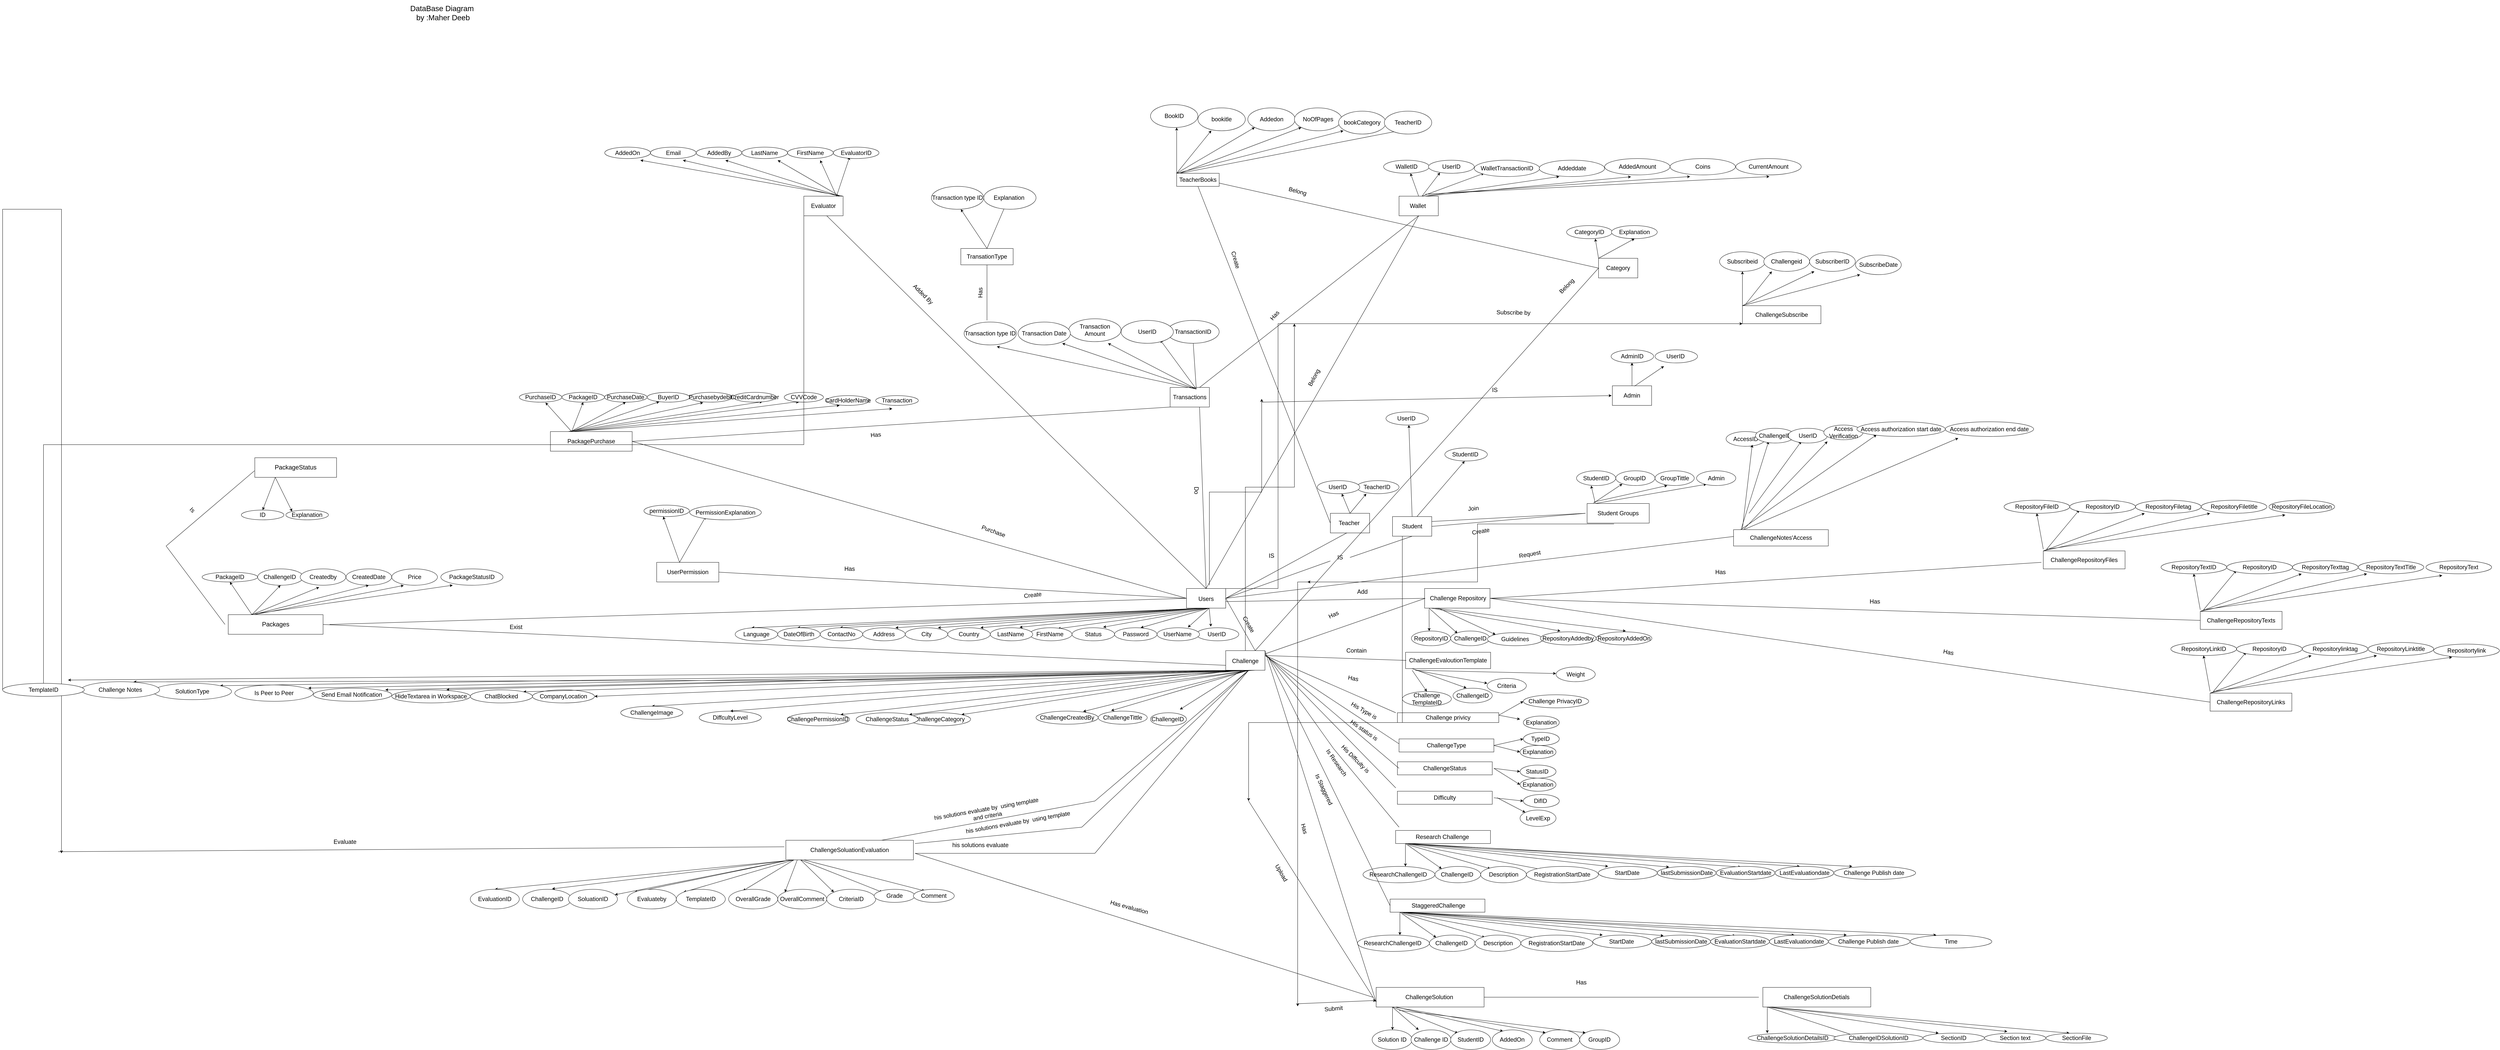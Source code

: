 <mxfile version="20.3.0" type="device"><diagram id="7_4ZyOQvT3rU-jSTSJ2d" name="Page-1"><mxGraphModel dx="6664" dy="3216" grid="1" gridSize="10" guides="1" tooltips="1" connect="1" arrows="1" fold="1" page="1" pageScale="1" pageWidth="850" pageHeight="1100" math="0" shadow="0"><root><mxCell id="0"/><mxCell id="1" parent="0"/><mxCell id="d-Cpdgp3jwSKugw3Q5yB-2" value="&lt;font style=&quot;font-size: 23px;&quot;&gt;DataBase Diagram&amp;nbsp;&amp;nbsp;&lt;br&gt;by :Maher Deeb&amp;nbsp;&lt;/font&gt;" style="text;html=1;strokeColor=none;fillColor=none;align=center;verticalAlign=middle;whiteSpace=wrap;rounded=0;fontSize=13;" parent="1" vertex="1"><mxGeometry x="-3180" y="-1570" width="300" height="80" as="geometry"/></mxCell><mxCell id="d-Cpdgp3jwSKugw3Q5yB-3" value="&lt;font style=&quot;font-size: 18px;&quot;&gt;Users&lt;/font&gt;" style="rounded=0;whiteSpace=wrap;html=1;fontSize=23;" parent="1" vertex="1"><mxGeometry x="-760" y="230" width="120" height="60" as="geometry"/></mxCell><mxCell id="d-Cpdgp3jwSKugw3Q5yB-4" value="" style="endArrow=classic;html=1;rounded=0;fontSize=18;exitX=0.578;exitY=0.994;exitDx=0;exitDy=0;exitPerimeter=0;entryX=0.344;entryY=-0.083;entryDx=0;entryDy=0;entryPerimeter=0;" parent="1" source="d-Cpdgp3jwSKugw3Q5yB-3" target="d-Cpdgp3jwSKugw3Q5yB-5" edge="1"><mxGeometry width="50" height="50" relative="1" as="geometry"><mxPoint x="-660" y="390" as="sourcePoint"/><mxPoint x="-660" y="350" as="targetPoint"/></mxGeometry></mxCell><mxCell id="d-Cpdgp3jwSKugw3Q5yB-5" value="UserID&amp;nbsp;" style="ellipse;whiteSpace=wrap;html=1;fontSize=18;" parent="1" vertex="1"><mxGeometry x="-730" y="350" width="130" height="40" as="geometry"/></mxCell><mxCell id="d-Cpdgp3jwSKugw3Q5yB-6" value="" style="endArrow=classic;html=1;rounded=0;fontSize=18;entryX=0.726;entryY=-0.025;entryDx=0;entryDy=0;entryPerimeter=0;" parent="1" target="d-Cpdgp3jwSKugw3Q5yB-7" edge="1"><mxGeometry width="50" height="50" relative="1" as="geometry"><mxPoint x="-690" y="290" as="sourcePoint"/><mxPoint x="-740" y="340" as="targetPoint"/></mxGeometry></mxCell><mxCell id="d-Cpdgp3jwSKugw3Q5yB-7" value="UserName&amp;nbsp;" style="ellipse;whiteSpace=wrap;html=1;fontSize=18;" parent="1" vertex="1"><mxGeometry x="-850" y="350" width="130" height="40" as="geometry"/></mxCell><mxCell id="d-Cpdgp3jwSKugw3Q5yB-8" value="" style="endArrow=classic;html=1;rounded=0;fontSize=18;" parent="1" edge="1"><mxGeometry width="50" height="50" relative="1" as="geometry"><mxPoint x="-690" y="290" as="sourcePoint"/><mxPoint x="-900" y="350" as="targetPoint"/></mxGeometry></mxCell><mxCell id="d-Cpdgp3jwSKugw3Q5yB-9" value="Password" style="ellipse;whiteSpace=wrap;html=1;fontSize=18;" parent="1" vertex="1"><mxGeometry x="-980" y="350" width="130" height="40" as="geometry"/></mxCell><mxCell id="d-Cpdgp3jwSKugw3Q5yB-10" value="" style="endArrow=classic;html=1;rounded=0;fontSize=18;entryX=0.733;entryY=-0.042;entryDx=0;entryDy=0;entryPerimeter=0;" parent="1" target="d-Cpdgp3jwSKugw3Q5yB-11" edge="1"><mxGeometry width="50" height="50" relative="1" as="geometry"><mxPoint x="-690" y="290" as="sourcePoint"/><mxPoint x="-1010" y="340" as="targetPoint"/></mxGeometry></mxCell><mxCell id="d-Cpdgp3jwSKugw3Q5yB-11" value="Status" style="ellipse;whiteSpace=wrap;html=1;fontSize=18;" parent="1" vertex="1"><mxGeometry x="-1110" y="350" width="130" height="40" as="geometry"/></mxCell><mxCell id="d-Cpdgp3jwSKugw3Q5yB-12" value="" style="endArrow=classic;html=1;rounded=0;fontSize=18;entryX=0.667;entryY=0.075;entryDx=0;entryDy=0;entryPerimeter=0;" parent="1" target="d-Cpdgp3jwSKugw3Q5yB-13" edge="1"><mxGeometry width="50" height="50" relative="1" as="geometry"><mxPoint x="-690" y="290" as="sourcePoint"/><mxPoint x="-1151" y="340" as="targetPoint"/></mxGeometry></mxCell><mxCell id="d-Cpdgp3jwSKugw3Q5yB-13" value="FirstName&amp;nbsp;" style="ellipse;whiteSpace=wrap;html=1;fontSize=18;" parent="1" vertex="1"><mxGeometry x="-1240" y="350" width="130" height="40" as="geometry"/></mxCell><mxCell id="d-Cpdgp3jwSKugw3Q5yB-14" value="" style="endArrow=classic;html=1;rounded=0;fontSize=18;entryX=0.69;entryY=-0.033;entryDx=0;entryDy=0;entryPerimeter=0;" parent="1" target="d-Cpdgp3jwSKugw3Q5yB-15" edge="1"><mxGeometry width="50" height="50" relative="1" as="geometry"><mxPoint x="-696.71" y="290" as="sourcePoint"/><mxPoint x="-1280" y="350" as="targetPoint"/></mxGeometry></mxCell><mxCell id="d-Cpdgp3jwSKugw3Q5yB-15" value="LastName&amp;nbsp;" style="ellipse;whiteSpace=wrap;html=1;fontSize=18;" parent="1" vertex="1"><mxGeometry x="-1360" y="350" width="130" height="40" as="geometry"/></mxCell><mxCell id="d-Cpdgp3jwSKugw3Q5yB-16" value="" style="endArrow=classic;html=1;rounded=0;fontSize=18;" parent="1" edge="1"><mxGeometry width="50" height="50" relative="1" as="geometry"><mxPoint x="-710" y="290" as="sourcePoint"/><mxPoint x="-1390" y="350" as="targetPoint"/></mxGeometry></mxCell><mxCell id="d-Cpdgp3jwSKugw3Q5yB-17" value="Country" style="ellipse;whiteSpace=wrap;html=1;fontSize=18;" parent="1" vertex="1"><mxGeometry x="-1490" y="350" width="130" height="40" as="geometry"/></mxCell><mxCell id="d-Cpdgp3jwSKugw3Q5yB-18" value="" style="endArrow=classic;html=1;rounded=0;fontSize=18;entryX=0.769;entryY=0;entryDx=0;entryDy=0;entryPerimeter=0;" parent="1" target="d-Cpdgp3jwSKugw3Q5yB-19" edge="1"><mxGeometry width="50" height="50" relative="1" as="geometry"><mxPoint x="-710" y="290" as="sourcePoint"/><mxPoint x="-1500" y="340" as="targetPoint"/></mxGeometry></mxCell><mxCell id="d-Cpdgp3jwSKugw3Q5yB-19" value="City" style="ellipse;whiteSpace=wrap;html=1;fontSize=18;" parent="1" vertex="1"><mxGeometry x="-1620" y="350" width="130" height="40" as="geometry"/></mxCell><mxCell id="d-Cpdgp3jwSKugw3Q5yB-20" value="" style="endArrow=classic;html=1;rounded=0;fontSize=18;exitX=0.5;exitY=1;exitDx=0;exitDy=0;" parent="1" source="d-Cpdgp3jwSKugw3Q5yB-3" edge="1"><mxGeometry width="50" height="50" relative="1" as="geometry"><mxPoint x="-779.97" y="280" as="sourcePoint"/><mxPoint x="-1650" y="350" as="targetPoint"/></mxGeometry></mxCell><mxCell id="d-Cpdgp3jwSKugw3Q5yB-21" value="Address" style="ellipse;whiteSpace=wrap;html=1;fontSize=18;" parent="1" vertex="1"><mxGeometry x="-1750" y="350" width="130" height="40" as="geometry"/></mxCell><mxCell id="d-Cpdgp3jwSKugw3Q5yB-22" value="" style="endArrow=classic;html=1;rounded=0;fontSize=18;" parent="1" edge="1"><mxGeometry width="50" height="50" relative="1" as="geometry"><mxPoint x="-700" y="290" as="sourcePoint"/><mxPoint x="-1820" y="350" as="targetPoint"/></mxGeometry></mxCell><mxCell id="d-Cpdgp3jwSKugw3Q5yB-23" value="ContactNo" style="ellipse;whiteSpace=wrap;html=1;fontSize=18;" parent="1" vertex="1"><mxGeometry x="-1880" y="350" width="130" height="40" as="geometry"/></mxCell><mxCell id="d-Cpdgp3jwSKugw3Q5yB-24" value="" style="endArrow=classic;html=1;rounded=0;fontSize=18;" parent="1" edge="1"><mxGeometry width="50" height="50" relative="1" as="geometry"><mxPoint x="-710" y="290" as="sourcePoint"/><mxPoint x="-1950" y="350" as="targetPoint"/></mxGeometry></mxCell><mxCell id="d-Cpdgp3jwSKugw3Q5yB-25" value="DateOfBirth" style="ellipse;whiteSpace=wrap;html=1;fontSize=18;" parent="1" vertex="1"><mxGeometry x="-2010" y="350" width="130" height="40" as="geometry"/></mxCell><mxCell id="d-Cpdgp3jwSKugw3Q5yB-26" value="" style="endArrow=classic;html=1;rounded=0;fontSize=18;" parent="1" edge="1"><mxGeometry width="50" height="50" relative="1" as="geometry"><mxPoint x="-700" y="290" as="sourcePoint"/><mxPoint x="-2090" y="350" as="targetPoint"/></mxGeometry></mxCell><mxCell id="d-Cpdgp3jwSKugw3Q5yB-27" value="Language" style="ellipse;whiteSpace=wrap;html=1;fontSize=18;" parent="1" vertex="1"><mxGeometry x="-2140" y="350" width="130" height="40" as="geometry"/></mxCell><mxCell id="d-Cpdgp3jwSKugw3Q5yB-28" value="Student" style="rounded=0;whiteSpace=wrap;html=1;fontSize=18;" parent="1" vertex="1"><mxGeometry x="-130" y="10" width="120" height="60" as="geometry"/></mxCell><mxCell id="d-Cpdgp3jwSKugw3Q5yB-29" value="" style="endArrow=none;html=1;rounded=0;fontSize=18;exitX=1;exitY=0.5;exitDx=0;exitDy=0;startArrow=none;" parent="1" source="d-Cpdgp3jwSKugw3Q5yB-31" edge="1"><mxGeometry width="50" height="50" relative="1" as="geometry"><mxPoint x="250" y="290" as="sourcePoint"/><mxPoint x="-70" y="70" as="targetPoint"/></mxGeometry></mxCell><mxCell id="d-Cpdgp3jwSKugw3Q5yB-32" value="" style="endArrow=classic;html=1;rounded=0;fontSize=18;exitX=0.622;exitY=0;exitDx=0;exitDy=0;exitPerimeter=0;" parent="1" source="d-Cpdgp3jwSKugw3Q5yB-28" edge="1"><mxGeometry width="50" height="50" relative="1" as="geometry"><mxPoint x="60.0" y="-220" as="sourcePoint"/><mxPoint x="90.64" y="-159.64" as="targetPoint"/></mxGeometry></mxCell><mxCell id="d-Cpdgp3jwSKugw3Q5yB-33" value="StudentID&amp;nbsp;" style="ellipse;whiteSpace=wrap;html=1;fontSize=18;" parent="1" vertex="1"><mxGeometry x="30" y="-200" width="130" height="40" as="geometry"/></mxCell><mxCell id="d-Cpdgp3jwSKugw3Q5yB-34" value="" style="endArrow=classic;html=1;rounded=0;fontSize=18;exitX=0.5;exitY=0;exitDx=0;exitDy=0;" parent="1" source="d-Cpdgp3jwSKugw3Q5yB-28" edge="1"><mxGeometry width="50" height="50" relative="1" as="geometry"><mxPoint x="-70" as="sourcePoint"/><mxPoint x="-80" y="-270" as="targetPoint"/><Array as="points"/></mxGeometry></mxCell><mxCell id="d-Cpdgp3jwSKugw3Q5yB-35" value="UserID&amp;nbsp;" style="ellipse;whiteSpace=wrap;html=1;fontSize=18;" parent="1" vertex="1"><mxGeometry x="-150" y="-310" width="130" height="40" as="geometry"/></mxCell><mxCell id="d-Cpdgp3jwSKugw3Q5yB-36" value="Teacher&amp;nbsp;" style="rounded=0;whiteSpace=wrap;html=1;fontSize=18;" parent="1" vertex="1"><mxGeometry x="-320" width="120" height="60" as="geometry"/></mxCell><mxCell id="d-Cpdgp3jwSKugw3Q5yB-37" value="" style="endArrow=none;html=1;rounded=0;fontSize=18;exitX=1;exitY=0.5;exitDx=0;exitDy=0;" parent="1" source="d-Cpdgp3jwSKugw3Q5yB-3" edge="1"><mxGeometry width="50" height="50" relative="1" as="geometry"><mxPoint x="310" y="460" as="sourcePoint"/><mxPoint x="-280" y="60" as="targetPoint"/><Array as="points"><mxPoint x="-270" y="60"/></Array></mxGeometry></mxCell><mxCell id="d-Cpdgp3jwSKugw3Q5yB-38" value="IS" style="text;html=1;strokeColor=none;fillColor=none;align=center;verticalAlign=middle;whiteSpace=wrap;rounded=0;fontSize=18;" parent="1" vertex="1"><mxGeometry x="-530" y="115" width="60" height="30" as="geometry"/></mxCell><mxCell id="d-Cpdgp3jwSKugw3Q5yB-39" value="TeacherID&amp;nbsp;" style="ellipse;whiteSpace=wrap;html=1;fontSize=18;" parent="1" vertex="1"><mxGeometry x="-240" y="-100" width="130" height="40" as="geometry"/></mxCell><mxCell id="d-Cpdgp3jwSKugw3Q5yB-40" value="UserID&amp;nbsp;" style="ellipse;whiteSpace=wrap;html=1;fontSize=18;" parent="1" vertex="1"><mxGeometry x="-360" y="-100" width="130" height="40" as="geometry"/></mxCell><mxCell id="d-Cpdgp3jwSKugw3Q5yB-41" value="" style="endArrow=classic;html=1;rounded=0;fontSize=18;exitX=0.5;exitY=0;exitDx=0;exitDy=0;" parent="1" source="d-Cpdgp3jwSKugw3Q5yB-36" edge="1"><mxGeometry width="50" height="50" relative="1" as="geometry"><mxPoint x="-220" y="-180" as="sourcePoint"/><mxPoint x="-210" y="-60" as="targetPoint"/></mxGeometry></mxCell><mxCell id="d-Cpdgp3jwSKugw3Q5yB-42" value="" style="endArrow=classic;html=1;rounded=0;fontSize=18;exitX=0.5;exitY=0;exitDx=0;exitDy=0;" parent="1" source="d-Cpdgp3jwSKugw3Q5yB-36" edge="1"><mxGeometry width="50" height="50" relative="1" as="geometry"><mxPoint x="-220" y="-180" as="sourcePoint"/><mxPoint x="-285" y="-60" as="targetPoint"/><Array as="points"/></mxGeometry></mxCell><mxCell id="d-Cpdgp3jwSKugw3Q5yB-43" value="" style="endArrow=none;html=1;rounded=0;fontSize=18;exitX=1;exitY=0.5;exitDx=0;exitDy=0;entryX=0.75;entryY=0;entryDx=0;entryDy=0;" parent="1" source="d-Cpdgp3jwSKugw3Q5yB-3" target="d-Cpdgp3jwSKugw3Q5yB-45" edge="1"><mxGeometry width="50" height="50" relative="1" as="geometry"><mxPoint x="200" y="440" as="sourcePoint"/><mxPoint x="360" y="580" as="targetPoint"/></mxGeometry></mxCell><mxCell id="d-Cpdgp3jwSKugw3Q5yB-44" value="Create" style="text;html=1;strokeColor=none;fillColor=none;align=center;verticalAlign=middle;whiteSpace=wrap;rounded=0;fontSize=18;rotation=60;" parent="1" vertex="1"><mxGeometry x="-600" y="320" width="60" height="40" as="geometry"/></mxCell><mxCell id="d-Cpdgp3jwSKugw3Q5yB-45" value="&lt;span style=&quot;font-size: 18px;&quot;&gt;Challenge&lt;/span&gt;" style="rounded=0;whiteSpace=wrap;html=1;fontSize=23;" parent="1" vertex="1"><mxGeometry x="-640" y="420" width="120" height="60" as="geometry"/></mxCell><mxCell id="d-Cpdgp3jwSKugw3Q5yB-46" value="" style="endArrow=classic;html=1;rounded=0;fontSize=18;entryX=0.758;entryY=0.033;entryDx=0;entryDy=0;entryPerimeter=0;" parent="1" target="d-Cpdgp3jwSKugw3Q5yB-51" edge="1"><mxGeometry width="50" height="50" relative="1" as="geometry"><mxPoint x="-570" y="480" as="sourcePoint"/><mxPoint x="-531" y="550" as="targetPoint"/></mxGeometry></mxCell><mxCell id="d-Cpdgp3jwSKugw3Q5yB-47" value="ChallengeTittle" style="ellipse;whiteSpace=wrap;html=1;fontSize=18;" parent="1" vertex="1"><mxGeometry x="-1030" y="605" width="150" height="40" as="geometry"/></mxCell><mxCell id="d-Cpdgp3jwSKugw3Q5yB-48" value="ChallengeID&amp;nbsp;" style="ellipse;whiteSpace=wrap;html=1;fontSize=18;" parent="1" vertex="1"><mxGeometry x="-870" y="610" width="110" height="40" as="geometry"/></mxCell><mxCell id="d-Cpdgp3jwSKugw3Q5yB-51" value="ChallengeCreatedBy" style="ellipse;whiteSpace=wrap;html=1;fontSize=18;" parent="1" vertex="1"><mxGeometry x="-1220" y="605" width="190" height="40" as="geometry"/></mxCell><mxCell id="d-Cpdgp3jwSKugw3Q5yB-54" value="" style="endArrow=classic;html=1;rounded=0;fontSize=18;entryX=1;entryY=0;entryDx=0;entryDy=0;" parent="1" target="d-Cpdgp3jwSKugw3Q5yB-55" edge="1"><mxGeometry width="50" height="50" relative="1" as="geometry"><mxPoint x="-560" y="480" as="sourcePoint"/><mxPoint x="-650" y="550" as="targetPoint"/></mxGeometry></mxCell><mxCell id="d-Cpdgp3jwSKugw3Q5yB-55" value="ChallengeCategory" style="ellipse;whiteSpace=wrap;html=1;fontSize=18;" parent="1" vertex="1"><mxGeometry x="-1610" y="610" width="190" height="40" as="geometry"/></mxCell><mxCell id="d-Cpdgp3jwSKugw3Q5yB-56" value="" style="endArrow=classic;html=1;rounded=0;fontSize=18;entryX=1;entryY=0;entryDx=0;entryDy=0;" parent="1" target="d-Cpdgp3jwSKugw3Q5yB-57" edge="1"><mxGeometry width="50" height="50" relative="1" as="geometry"><mxPoint x="-560" y="480" as="sourcePoint"/><mxPoint x="-760" y="540" as="targetPoint"/></mxGeometry></mxCell><mxCell id="d-Cpdgp3jwSKugw3Q5yB-57" value="ChallengeStatus" style="ellipse;whiteSpace=wrap;html=1;fontSize=18;" parent="1" vertex="1"><mxGeometry x="-1770" y="610" width="190" height="40" as="geometry"/></mxCell><mxCell id="d-Cpdgp3jwSKugw3Q5yB-58" value="" style="endArrow=classic;html=1;rounded=0;fontSize=18;entryX=1;entryY=0;entryDx=0;entryDy=0;" parent="1" target="d-Cpdgp3jwSKugw3Q5yB-59" edge="1"><mxGeometry width="50" height="50" relative="1" as="geometry"><mxPoint x="-600" y="480" as="sourcePoint"/><mxPoint x="-890" y="550" as="targetPoint"/></mxGeometry></mxCell><mxCell id="d-Cpdgp3jwSKugw3Q5yB-59" value="ChallengePermissionID&amp;nbsp;" style="ellipse;whiteSpace=wrap;html=1;fontSize=18;" parent="1" vertex="1"><mxGeometry x="-1980" y="610" width="190" height="40" as="geometry"/></mxCell><mxCell id="d-Cpdgp3jwSKugw3Q5yB-60" value="" style="endArrow=classic;html=1;rounded=0;fontSize=18;entryX=1;entryY=0.5;entryDx=0;entryDy=0;" parent="1" target="d-Cpdgp3jwSKugw3Q5yB-65" edge="1"><mxGeometry width="50" height="50" relative="1" as="geometry"><mxPoint x="-560" y="480" as="sourcePoint"/><mxPoint x="-2370" y="540" as="targetPoint"/></mxGeometry></mxCell><mxCell id="d-Cpdgp3jwSKugw3Q5yB-61" value="DiffcultyLevel" style="ellipse;whiteSpace=wrap;html=1;fontSize=18;" parent="1" vertex="1"><mxGeometry x="-2250" y="605" width="190" height="40" as="geometry"/></mxCell><mxCell id="d-Cpdgp3jwSKugw3Q5yB-62" value="" style="endArrow=classic;html=1;rounded=0;fontSize=18;entryX=0.5;entryY=0;entryDx=0;entryDy=0;" parent="1" target="d-Cpdgp3jwSKugw3Q5yB-63" edge="1"><mxGeometry width="50" height="50" relative="1" as="geometry"><mxPoint x="-550" y="480" as="sourcePoint"/><mxPoint x="-1380" y="540" as="targetPoint"/></mxGeometry></mxCell><mxCell id="d-Cpdgp3jwSKugw3Q5yB-63" value="ChallengeImage" style="ellipse;whiteSpace=wrap;html=1;fontSize=18;" parent="1" vertex="1"><mxGeometry x="-2490" y="590" width="190" height="40" as="geometry"/></mxCell><mxCell id="d-Cpdgp3jwSKugw3Q5yB-64" value="" style="endArrow=classic;html=1;rounded=0;fontSize=18;entryX=0.5;entryY=0;entryDx=0;entryDy=0;" parent="1" target="d-Cpdgp3jwSKugw3Q5yB-61" edge="1"><mxGeometry width="50" height="50" relative="1" as="geometry"><mxPoint x="-600" y="480" as="sourcePoint"/><mxPoint x="-1990" y="710" as="targetPoint"/></mxGeometry></mxCell><mxCell id="d-Cpdgp3jwSKugw3Q5yB-65" value="CompanyLocation" style="ellipse;whiteSpace=wrap;html=1;fontSize=18;" parent="1" vertex="1"><mxGeometry x="-2760" y="540" width="190" height="40" as="geometry"/></mxCell><mxCell id="d-Cpdgp3jwSKugw3Q5yB-66" value="" style="endArrow=classic;html=1;rounded=0;fontSize=18;entryX=1;entryY=0;entryDx=0;entryDy=0;" parent="1" target="d-Cpdgp3jwSKugw3Q5yB-67" edge="1"><mxGeometry width="50" height="50" relative="1" as="geometry"><mxPoint x="-560" y="480" as="sourcePoint"/><mxPoint x="-2150" y="540" as="targetPoint"/></mxGeometry></mxCell><mxCell id="d-Cpdgp3jwSKugw3Q5yB-67" value="ChatBlocked" style="ellipse;whiteSpace=wrap;html=1;fontSize=18;" parent="1" vertex="1"><mxGeometry x="-2950" y="540" width="190" height="40" as="geometry"/></mxCell><mxCell id="d-Cpdgp3jwSKugw3Q5yB-68" value="" style="endArrow=classic;html=1;rounded=0;fontSize=18;entryX=0.696;entryY=-0.017;entryDx=0;entryDy=0;entryPerimeter=0;" parent="1" target="d-Cpdgp3jwSKugw3Q5yB-69" edge="1"><mxGeometry width="50" height="50" relative="1" as="geometry"><mxPoint x="-560" y="480" as="sourcePoint"/><mxPoint x="-2290" y="530" as="targetPoint"/></mxGeometry></mxCell><mxCell id="d-Cpdgp3jwSKugw3Q5yB-69" value="HideTextarea in Workspace" style="ellipse;whiteSpace=wrap;html=1;fontSize=18;" parent="1" vertex="1"><mxGeometry x="-3190" y="540" width="240" height="40" as="geometry"/></mxCell><mxCell id="d-Cpdgp3jwSKugw3Q5yB-70" value="" style="endArrow=classic;html=1;rounded=0;fontSize=18;entryX=0.917;entryY=0.125;entryDx=0;entryDy=0;entryPerimeter=0;" parent="1" target="d-Cpdgp3jwSKugw3Q5yB-71" edge="1"><mxGeometry width="50" height="50" relative="1" as="geometry"><mxPoint x="-550" y="480" as="sourcePoint"/><mxPoint x="-2570" y="540" as="targetPoint"/></mxGeometry></mxCell><mxCell id="d-Cpdgp3jwSKugw3Q5yB-71" value="Send Email Notification&amp;nbsp;" style="ellipse;whiteSpace=wrap;html=1;fontSize=18;" parent="1" vertex="1"><mxGeometry x="-3430" y="535" width="240" height="40" as="geometry"/></mxCell><mxCell id="d-Cpdgp3jwSKugw3Q5yB-72" value="" style="endArrow=classic;html=1;rounded=0;fontSize=18;entryX=0.936;entryY=0.193;entryDx=0;entryDy=0;entryPerimeter=0;" parent="1" target="d-Cpdgp3jwSKugw3Q5yB-73" edge="1"><mxGeometry width="50" height="50" relative="1" as="geometry"><mxPoint x="-600" y="480" as="sourcePoint"/><mxPoint x="-2790" y="540" as="targetPoint"/></mxGeometry></mxCell><mxCell id="d-Cpdgp3jwSKugw3Q5yB-73" value="Is Peer to Peer" style="ellipse;whiteSpace=wrap;html=1;fontSize=18;" parent="1" vertex="1"><mxGeometry x="-3670" y="525" width="240" height="50" as="geometry"/></mxCell><mxCell id="d-Cpdgp3jwSKugw3Q5yB-74" value="" style="endArrow=classic;html=1;rounded=0;fontSize=18;entryX=1;entryY=0;entryDx=0;entryDy=0;" parent="1" target="d-Cpdgp3jwSKugw3Q5yB-75" edge="1"><mxGeometry width="50" height="50" relative="1" as="geometry"><mxPoint x="-560" y="480" as="sourcePoint"/><mxPoint x="-3060" y="530" as="targetPoint"/></mxGeometry></mxCell><mxCell id="d-Cpdgp3jwSKugw3Q5yB-75" value="SolutionType" style="ellipse;whiteSpace=wrap;html=1;fontSize=18;" parent="1" vertex="1"><mxGeometry x="-3920" y="520" width="240" height="50" as="geometry"/></mxCell><mxCell id="d-Cpdgp3jwSKugw3Q5yB-76" value="" style="endArrow=classic;html=1;rounded=0;fontSize=18;entryX=0.668;entryY=0.013;entryDx=0;entryDy=0;entryPerimeter=0;" parent="1" target="d-Cpdgp3jwSKugw3Q5yB-77" edge="1"><mxGeometry width="50" height="50" relative="1" as="geometry"><mxPoint x="-590" y="480" as="sourcePoint"/><mxPoint x="-3270" y="530" as="targetPoint"/><Array as="points"><mxPoint x="-1680" y="510"/></Array></mxGeometry></mxCell><mxCell id="d-Cpdgp3jwSKugw3Q5yB-77" value="Challenge Notes" style="ellipse;whiteSpace=wrap;html=1;fontSize=18;" parent="1" vertex="1"><mxGeometry x="-4140" y="515" width="240" height="50" as="geometry"/></mxCell><mxCell id="d-Cpdgp3jwSKugw3Q5yB-78" value="" style="endArrow=none;html=1;rounded=0;fontSize=18;entryX=1;entryY=0.25;entryDx=0;entryDy=0;" parent="1" target="d-Cpdgp3jwSKugw3Q5yB-45" edge="1"><mxGeometry width="50" height="50" relative="1" as="geometry"><mxPoint x="-120" y="610" as="sourcePoint"/><mxPoint x="440" y="610" as="targetPoint"/></mxGeometry></mxCell><mxCell id="d-Cpdgp3jwSKugw3Q5yB-79" value="Challenge privicy" style="rounded=0;whiteSpace=wrap;html=1;fontSize=18;" parent="1" vertex="1"><mxGeometry x="-115" y="610" width="310" height="30" as="geometry"/></mxCell><mxCell id="d-Cpdgp3jwSKugw3Q5yB-82" value="Challenge PrivacyID&amp;nbsp;" style="ellipse;whiteSpace=wrap;html=1;fontSize=18;" parent="1" vertex="1"><mxGeometry x="270" y="555" width="200" height="40" as="geometry"/></mxCell><mxCell id="d-Cpdgp3jwSKugw3Q5yB-83" value="" style="endArrow=classic;html=1;rounded=0;fontSize=18;exitX=1;exitY=0.25;exitDx=0;exitDy=0;entryX=0;entryY=0.5;entryDx=0;entryDy=0;" parent="1" source="d-Cpdgp3jwSKugw3Q5yB-79" target="d-Cpdgp3jwSKugw3Q5yB-82" edge="1"><mxGeometry width="50" height="50" relative="1" as="geometry"><mxPoint x="230" y="515" as="sourcePoint"/><mxPoint x="190" y="565" as="targetPoint"/></mxGeometry></mxCell><mxCell id="d-Cpdgp3jwSKugw3Q5yB-84" value="Explanation" style="ellipse;whiteSpace=wrap;html=1;fontSize=18;" parent="1" vertex="1"><mxGeometry x="270" y="620" width="110" height="40" as="geometry"/></mxCell><mxCell id="d-Cpdgp3jwSKugw3Q5yB-85" value="Has" style="text;html=1;strokeColor=none;fillColor=none;align=center;verticalAlign=middle;whiteSpace=wrap;rounded=0;fontSize=18;rotation=10;" parent="1" vertex="1"><mxGeometry x="-280" y="490" width="60" height="30" as="geometry"/></mxCell><mxCell id="d-Cpdgp3jwSKugw3Q5yB-87" value="" style="endArrow=none;html=1;rounded=0;fontSize=18;entryX=1;entryY=0.25;entryDx=0;entryDy=0;" parent="1" target="d-Cpdgp3jwSKugw3Q5yB-45" edge="1"><mxGeometry width="50" height="50" relative="1" as="geometry"><mxPoint x="-110" y="705" as="sourcePoint"/><mxPoint x="-505" y="530" as="targetPoint"/></mxGeometry></mxCell><mxCell id="d-Cpdgp3jwSKugw3Q5yB-88" value="ChallengeType" style="rounded=0;whiteSpace=wrap;html=1;fontSize=18;" parent="1" vertex="1"><mxGeometry x="-110" y="690" width="290" height="40" as="geometry"/></mxCell><mxCell id="d-Cpdgp3jwSKugw3Q5yB-89" value="His Type is&amp;nbsp;" style="text;html=1;strokeColor=none;fillColor=none;align=center;verticalAlign=middle;whiteSpace=wrap;rounded=0;fontSize=18;rotation=30;" parent="1" vertex="1"><mxGeometry x="-270" y="590" width="110.23" height="30" as="geometry"/></mxCell><mxCell id="d-Cpdgp3jwSKugw3Q5yB-90" value="" style="endArrow=classic;html=1;rounded=0;fontSize=18;exitX=1;exitY=0.5;exitDx=0;exitDy=0;entryX=0;entryY=0.5;entryDx=0;entryDy=0;" parent="1" source="d-Cpdgp3jwSKugw3Q5yB-88" target="d-Cpdgp3jwSKugw3Q5yB-91" edge="1"><mxGeometry width="50" height="50" relative="1" as="geometry"><mxPoint x="970" y="920" as="sourcePoint"/><mxPoint x="1009.27" y="966.01" as="targetPoint"/></mxGeometry></mxCell><mxCell id="d-Cpdgp3jwSKugw3Q5yB-91" value="TypeID&amp;nbsp;" style="ellipse;whiteSpace=wrap;html=1;fontSize=18;" parent="1" vertex="1"><mxGeometry x="270" y="670" width="110" height="40" as="geometry"/></mxCell><mxCell id="d-Cpdgp3jwSKugw3Q5yB-92" value="" style="endArrow=classic;html=1;rounded=0;fontSize=18;exitX=1;exitY=0.5;exitDx=0;exitDy=0;entryX=0;entryY=0.5;entryDx=0;entryDy=0;" parent="1" source="d-Cpdgp3jwSKugw3Q5yB-88" target="d-Cpdgp3jwSKugw3Q5yB-93" edge="1"><mxGeometry width="50" height="50" relative="1" as="geometry"><mxPoint x="950" y="920" as="sourcePoint"/><mxPoint x="910" y="970" as="targetPoint"/></mxGeometry></mxCell><mxCell id="d-Cpdgp3jwSKugw3Q5yB-93" value="Explanation" style="ellipse;whiteSpace=wrap;html=1;fontSize=18;" parent="1" vertex="1"><mxGeometry x="260" y="710" width="110" height="40" as="geometry"/></mxCell><mxCell id="d-Cpdgp3jwSKugw3Q5yB-95" value="ChallengeStatus" style="rounded=0;whiteSpace=wrap;html=1;fontSize=18;" parent="1" vertex="1"><mxGeometry x="-115" y="760" width="290" height="40" as="geometry"/></mxCell><mxCell id="d-Cpdgp3jwSKugw3Q5yB-96" value="" style="endArrow=classic;html=1;rounded=0;fontSize=18;exitX=0.5;exitY=1;exitDx=0;exitDy=0;entryX=0;entryY=0.5;entryDx=0;entryDy=0;" parent="1" target="d-Cpdgp3jwSKugw3Q5yB-97" edge="1"><mxGeometry width="50" height="50" relative="1" as="geometry"><mxPoint x="180" y="780" as="sourcePoint"/><mxPoint x="220" y="850" as="targetPoint"/></mxGeometry></mxCell><mxCell id="d-Cpdgp3jwSKugw3Q5yB-97" value="StatusID&amp;nbsp;" style="ellipse;whiteSpace=wrap;html=1;fontSize=18;" parent="1" vertex="1"><mxGeometry x="260" y="770" width="110" height="40" as="geometry"/></mxCell><mxCell id="d-Cpdgp3jwSKugw3Q5yB-98" value="" style="endArrow=classic;html=1;rounded=0;fontSize=18;entryX=0;entryY=0.5;entryDx=0;entryDy=0;" parent="1" target="d-Cpdgp3jwSKugw3Q5yB-99" edge="1"><mxGeometry width="50" height="50" relative="1" as="geometry"><mxPoint x="180" y="780" as="sourcePoint"/><mxPoint x="130" y="917.6" as="targetPoint"/></mxGeometry></mxCell><mxCell id="d-Cpdgp3jwSKugw3Q5yB-99" value="Explanation" style="ellipse;whiteSpace=wrap;html=1;fontSize=18;" parent="1" vertex="1"><mxGeometry x="260" y="810" width="110" height="40" as="geometry"/></mxCell><mxCell id="d-Cpdgp3jwSKugw3Q5yB-100" value="" style="endArrow=none;html=1;rounded=0;fontSize=18;exitX=0.017;exitY=0.5;exitDx=0;exitDy=0;exitPerimeter=0;" parent="1" source="d-Cpdgp3jwSKugw3Q5yB-95" edge="1"><mxGeometry width="50" height="50" relative="1" as="geometry"><mxPoint x="-130" y="770" as="sourcePoint"/><mxPoint x="-510" y="440" as="targetPoint"/></mxGeometry></mxCell><mxCell id="d-Cpdgp3jwSKugw3Q5yB-102" value="His status is&amp;nbsp;" style="text;html=1;strokeColor=none;fillColor=none;align=center;verticalAlign=middle;whiteSpace=wrap;rounded=0;fontSize=18;rotation=35;" parent="1" vertex="1"><mxGeometry x="-270" y="650" width="110.23" height="30" as="geometry"/></mxCell><mxCell id="d-Cpdgp3jwSKugw3Q5yB-103" value="Difficulty" style="rounded=0;whiteSpace=wrap;html=1;fontSize=18;" parent="1" vertex="1"><mxGeometry x="-115" y="850" width="290" height="40" as="geometry"/></mxCell><mxCell id="d-Cpdgp3jwSKugw3Q5yB-104" value="" style="endArrow=classic;html=1;rounded=0;fontSize=18;entryX=0;entryY=0.5;entryDx=0;entryDy=0;" parent="1" target="d-Cpdgp3jwSKugw3Q5yB-105" edge="1"><mxGeometry width="50" height="50" relative="1" as="geometry"><mxPoint x="180" y="870" as="sourcePoint"/><mxPoint x="1020" y="1330" as="targetPoint"/></mxGeometry></mxCell><mxCell id="d-Cpdgp3jwSKugw3Q5yB-105" value="DifID&amp;nbsp;" style="ellipse;whiteSpace=wrap;html=1;fontSize=18;" parent="1" vertex="1"><mxGeometry x="270" y="860" width="110" height="40" as="geometry"/></mxCell><mxCell id="d-Cpdgp3jwSKugw3Q5yB-106" value="" style="endArrow=classic;html=1;rounded=0;fontSize=18;entryX=0;entryY=0;entryDx=0;entryDy=0;" parent="1" target="d-Cpdgp3jwSKugw3Q5yB-107" edge="1"><mxGeometry width="50" height="50" relative="1" as="geometry"><mxPoint x="190" y="870" as="sourcePoint"/><mxPoint x="930" y="1340" as="targetPoint"/></mxGeometry></mxCell><mxCell id="d-Cpdgp3jwSKugw3Q5yB-107" value="LevelExp" style="ellipse;whiteSpace=wrap;html=1;fontSize=18;" parent="1" vertex="1"><mxGeometry x="260" y="907.6" width="110" height="50" as="geometry"/></mxCell><mxCell id="d-Cpdgp3jwSKugw3Q5yB-108" value="" style="endArrow=none;html=1;rounded=0;fontSize=18;" parent="1" edge="1"><mxGeometry width="50" height="50" relative="1" as="geometry"><mxPoint x="-110" y="960" as="sourcePoint"/><mxPoint x="-510" y="440" as="targetPoint"/><Array as="points"><mxPoint x="-310" y="720"/></Array></mxGeometry></mxCell><mxCell id="d-Cpdgp3jwSKugw3Q5yB-109" value="His Diffculty is&amp;nbsp;&amp;nbsp;" style="text;html=1;strokeColor=none;fillColor=none;align=center;verticalAlign=middle;whiteSpace=wrap;rounded=0;fontSize=18;rotation=45;" parent="1" vertex="1"><mxGeometry x="-320" y="740" width="160" height="30" as="geometry"/></mxCell><mxCell id="d-Cpdgp3jwSKugw3Q5yB-110" value="Research Challenge&amp;nbsp;" style="rounded=0;whiteSpace=wrap;html=1;fontSize=18;" parent="1" vertex="1"><mxGeometry x="-120.46" y="970" width="290" height="40" as="geometry"/></mxCell><mxCell id="d-Cpdgp3jwSKugw3Q5yB-111" value="" style="endArrow=none;html=1;rounded=0;fontSize=18;" parent="1" edge="1"><mxGeometry width="50" height="50" relative="1" as="geometry"><mxPoint x="-120" y="840" as="sourcePoint"/><mxPoint x="-520" y="430" as="targetPoint"/></mxGeometry></mxCell><mxCell id="d-Cpdgp3jwSKugw3Q5yB-112" value="" style="endArrow=classic;html=1;rounded=0;fontSize=18;exitX=0.561;exitY=1.117;exitDx=0;exitDy=0;exitPerimeter=0;" parent="1" edge="1"><mxGeometry width="50" height="50" relative="1" as="geometry"><mxPoint x="-90.46" y="1010.0" as="sourcePoint"/><mxPoint x="-90.46" y="1080" as="targetPoint"/></mxGeometry></mxCell><mxCell id="d-Cpdgp3jwSKugw3Q5yB-113" value="ResearchChallengeID&amp;nbsp;" style="ellipse;whiteSpace=wrap;html=1;fontSize=18;" parent="1" vertex="1"><mxGeometry x="-220.23" y="1080" width="220" height="50" as="geometry"/></mxCell><mxCell id="d-Cpdgp3jwSKugw3Q5yB-114" value="" style="endArrow=classic;html=1;rounded=0;fontSize=18;entryX=0;entryY=0;entryDx=0;entryDy=0;" parent="1" target="d-Cpdgp3jwSKugw3Q5yB-115" edge="1"><mxGeometry width="50" height="50" relative="1" as="geometry"><mxPoint x="-90.46" y="1010" as="sourcePoint"/><mxPoint x="9.54" y="1080" as="targetPoint"/></mxGeometry></mxCell><mxCell id="d-Cpdgp3jwSKugw3Q5yB-115" value="ChallengeID&amp;nbsp;" style="ellipse;whiteSpace=wrap;html=1;fontSize=18;" parent="1" vertex="1"><mxGeometry x="-0.23" y="1080" width="139.77" height="50" as="geometry"/></mxCell><mxCell id="d-Cpdgp3jwSKugw3Q5yB-116" value="" style="endArrow=classic;html=1;rounded=0;fontSize=18;entryX=0;entryY=0;entryDx=0;entryDy=0;exitX=0.129;exitY=1.092;exitDx=0;exitDy=0;exitPerimeter=0;" parent="1" source="d-Cpdgp3jwSKugw3Q5yB-110" edge="1"><mxGeometry width="50" height="50" relative="1" as="geometry"><mxPoint x="58.53" y="1010" as="sourcePoint"/><mxPoint x="169.545" y="1087.21" as="targetPoint"/></mxGeometry></mxCell><mxCell id="d-Cpdgp3jwSKugw3Q5yB-117" value="Description" style="ellipse;whiteSpace=wrap;html=1;fontSize=18;" parent="1" vertex="1"><mxGeometry x="139.54" y="1080" width="139.77" height="50" as="geometry"/></mxCell><mxCell id="d-Cpdgp3jwSKugw3Q5yB-118" value="" style="endArrow=classic;html=1;rounded=0;fontSize=18;" parent="1" edge="1"><mxGeometry width="50" height="50" relative="1" as="geometry"><mxPoint x="-90.46" y="1010" as="sourcePoint"/><mxPoint x="329.54" y="1090" as="targetPoint"/></mxGeometry></mxCell><mxCell id="d-Cpdgp3jwSKugw3Q5yB-120" value="RegistrationStartDate" style="ellipse;whiteSpace=wrap;html=1;fontSize=18;" parent="1" vertex="1"><mxGeometry x="279.31" y="1080" width="220.23" height="50" as="geometry"/></mxCell><mxCell id="d-Cpdgp3jwSKugw3Q5yB-121" value="" style="endArrow=classic;html=1;rounded=0;fontSize=18;" parent="1" edge="1"><mxGeometry width="50" height="50" relative="1" as="geometry"><mxPoint x="-90.46" y="1010" as="sourcePoint"/><mxPoint x="529.54" y="1080" as="targetPoint"/></mxGeometry></mxCell><mxCell id="d-Cpdgp3jwSKugw3Q5yB-122" value="StartDate&amp;nbsp;" style="ellipse;whiteSpace=wrap;html=1;fontSize=18;" parent="1" vertex="1"><mxGeometry x="499.54" y="1080" width="180" height="40" as="geometry"/></mxCell><mxCell id="d-Cpdgp3jwSKugw3Q5yB-123" value="" style="endArrow=classic;html=1;rounded=0;fontSize=18;entryX=0.202;entryY=0.05;entryDx=0;entryDy=0;entryPerimeter=0;" parent="1" target="d-Cpdgp3jwSKugw3Q5yB-124" edge="1"><mxGeometry width="50" height="50" relative="1" as="geometry"><mxPoint x="-80.46" y="1010" as="sourcePoint"/><mxPoint x="829.54" y="1080" as="targetPoint"/></mxGeometry></mxCell><mxCell id="d-Cpdgp3jwSKugw3Q5yB-124" value="lastSubmissionDate" style="ellipse;whiteSpace=wrap;html=1;fontSize=18;" parent="1" vertex="1"><mxGeometry x="679.54" y="1080" width="180" height="40" as="geometry"/></mxCell><mxCell id="d-Cpdgp3jwSKugw3Q5yB-125" value="" style="endArrow=classic;html=1;rounded=0;fontSize=18;entryX=0.202;entryY=0.05;entryDx=0;entryDy=0;entryPerimeter=0;" parent="1" edge="1"><mxGeometry width="50" height="50" relative="1" as="geometry"><mxPoint x="-80.46" y="1010" as="sourcePoint"/><mxPoint x="935.9" y="1082" as="targetPoint"/></mxGeometry></mxCell><mxCell id="d-Cpdgp3jwSKugw3Q5yB-126" value="EvaluationStartdate" style="ellipse;whiteSpace=wrap;html=1;fontSize=18;" parent="1" vertex="1"><mxGeometry x="859.54" y="1080" width="180" height="40" as="geometry"/></mxCell><mxCell id="d-Cpdgp3jwSKugw3Q5yB-127" value="" style="endArrow=classic;html=1;rounded=0;fontSize=18;entryX=0.202;entryY=0.05;entryDx=0;entryDy=0;entryPerimeter=0;" parent="1" edge="1"><mxGeometry width="50" height="50" relative="1" as="geometry"><mxPoint x="-80.46" y="1010" as="sourcePoint"/><mxPoint x="1115.9" y="1080" as="targetPoint"/></mxGeometry></mxCell><mxCell id="d-Cpdgp3jwSKugw3Q5yB-128" value="LastEvaluationdate" style="ellipse;whiteSpace=wrap;html=1;fontSize=18;" parent="1" vertex="1"><mxGeometry x="1039.54" y="1080" width="180" height="40" as="geometry"/></mxCell><mxCell id="d-Cpdgp3jwSKugw3Q5yB-129" value="" style="endArrow=classic;html=1;rounded=0;fontSize=18;entryX=0.202;entryY=0.05;entryDx=0;entryDy=0;entryPerimeter=0;exitX=0.139;exitY=1.042;exitDx=0;exitDy=0;exitPerimeter=0;" parent="1" source="d-Cpdgp3jwSKugw3Q5yB-110" edge="1"><mxGeometry width="50" height="50" relative="1" as="geometry"><mxPoint x="79.54" y="1010" as="sourcePoint"/><mxPoint x="1275.9" y="1080" as="targetPoint"/></mxGeometry></mxCell><mxCell id="d-Cpdgp3jwSKugw3Q5yB-130" value="Challenge Publish date&amp;nbsp;" style="ellipse;whiteSpace=wrap;html=1;fontSize=18;" parent="1" vertex="1"><mxGeometry x="1219.54" y="1080" width="250" height="40" as="geometry"/></mxCell><mxCell id="d-Cpdgp3jwSKugw3Q5yB-131" value="Is Research&amp;nbsp;" style="text;html=1;strokeColor=none;fillColor=none;align=center;verticalAlign=middle;whiteSpace=wrap;rounded=0;fontSize=18;rotation=55;" parent="1" vertex="1"><mxGeometry x="-380.0" y="750" width="160" height="30" as="geometry"/></mxCell><mxCell id="d-Cpdgp3jwSKugw3Q5yB-133" value="&amp;nbsp;StaggeredChallenge" style="rounded=0;whiteSpace=wrap;html=1;fontSize=18;" parent="1" vertex="1"><mxGeometry x="-137.41" y="1180" width="290" height="40" as="geometry"/></mxCell><mxCell id="d-Cpdgp3jwSKugw3Q5yB-134" value="" style="endArrow=classic;html=1;rounded=0;fontSize=18;exitX=0.561;exitY=1.117;exitDx=0;exitDy=0;exitPerimeter=0;" parent="1" edge="1"><mxGeometry width="50" height="50" relative="1" as="geometry"><mxPoint x="-107.41" y="1220" as="sourcePoint"/><mxPoint x="-107.41" y="1290" as="targetPoint"/></mxGeometry></mxCell><mxCell id="d-Cpdgp3jwSKugw3Q5yB-135" value="ResearchChallengeID&amp;nbsp;" style="ellipse;whiteSpace=wrap;html=1;fontSize=18;" parent="1" vertex="1"><mxGeometry x="-237.18" y="1290" width="220" height="50" as="geometry"/></mxCell><mxCell id="d-Cpdgp3jwSKugw3Q5yB-136" value="" style="endArrow=classic;html=1;rounded=0;fontSize=18;entryX=0;entryY=0;entryDx=0;entryDy=0;" parent="1" target="d-Cpdgp3jwSKugw3Q5yB-137" edge="1"><mxGeometry width="50" height="50" relative="1" as="geometry"><mxPoint x="-107.41" y="1220" as="sourcePoint"/><mxPoint x="-7.41" y="1290" as="targetPoint"/></mxGeometry></mxCell><mxCell id="d-Cpdgp3jwSKugw3Q5yB-137" value="ChallengeID&amp;nbsp;" style="ellipse;whiteSpace=wrap;html=1;fontSize=18;" parent="1" vertex="1"><mxGeometry x="-17.18" y="1290" width="139.77" height="50" as="geometry"/></mxCell><mxCell id="d-Cpdgp3jwSKugw3Q5yB-138" value="" style="endArrow=classic;html=1;rounded=0;fontSize=18;entryX=0;entryY=0;entryDx=0;entryDy=0;exitX=0.129;exitY=1.092;exitDx=0;exitDy=0;exitPerimeter=0;" parent="1" source="d-Cpdgp3jwSKugw3Q5yB-133" edge="1"><mxGeometry width="50" height="50" relative="1" as="geometry"><mxPoint x="41.58" y="1220" as="sourcePoint"/><mxPoint x="152.595" y="1297.21" as="targetPoint"/></mxGeometry></mxCell><mxCell id="d-Cpdgp3jwSKugw3Q5yB-139" value="Description" style="ellipse;whiteSpace=wrap;html=1;fontSize=18;" parent="1" vertex="1"><mxGeometry x="122.59" y="1290" width="139.77" height="50" as="geometry"/></mxCell><mxCell id="d-Cpdgp3jwSKugw3Q5yB-140" value="" style="endArrow=classic;html=1;rounded=0;fontSize=18;" parent="1" edge="1"><mxGeometry width="50" height="50" relative="1" as="geometry"><mxPoint x="-107.41" y="1220" as="sourcePoint"/><mxPoint x="312.59" y="1300" as="targetPoint"/></mxGeometry></mxCell><mxCell id="d-Cpdgp3jwSKugw3Q5yB-141" value="RegistrationStartDate" style="ellipse;whiteSpace=wrap;html=1;fontSize=18;" parent="1" vertex="1"><mxGeometry x="262.36" y="1290" width="220.23" height="50" as="geometry"/></mxCell><mxCell id="d-Cpdgp3jwSKugw3Q5yB-142" value="" style="endArrow=classic;html=1;rounded=0;fontSize=18;" parent="1" edge="1"><mxGeometry width="50" height="50" relative="1" as="geometry"><mxPoint x="-107.41" y="1220" as="sourcePoint"/><mxPoint x="512.59" y="1290" as="targetPoint"/></mxGeometry></mxCell><mxCell id="d-Cpdgp3jwSKugw3Q5yB-143" value="StartDate&amp;nbsp;" style="ellipse;whiteSpace=wrap;html=1;fontSize=18;" parent="1" vertex="1"><mxGeometry x="482.59" y="1290" width="180" height="40" as="geometry"/></mxCell><mxCell id="d-Cpdgp3jwSKugw3Q5yB-144" value="" style="endArrow=classic;html=1;rounded=0;fontSize=18;entryX=0.202;entryY=0.05;entryDx=0;entryDy=0;entryPerimeter=0;" parent="1" target="d-Cpdgp3jwSKugw3Q5yB-145" edge="1"><mxGeometry width="50" height="50" relative="1" as="geometry"><mxPoint x="-97.41" y="1220" as="sourcePoint"/><mxPoint x="812.59" y="1290" as="targetPoint"/></mxGeometry></mxCell><mxCell id="d-Cpdgp3jwSKugw3Q5yB-145" value="lastSubmissionDate" style="ellipse;whiteSpace=wrap;html=1;fontSize=18;" parent="1" vertex="1"><mxGeometry x="662.59" y="1290" width="180" height="40" as="geometry"/></mxCell><mxCell id="d-Cpdgp3jwSKugw3Q5yB-146" value="" style="endArrow=classic;html=1;rounded=0;fontSize=18;entryX=0.202;entryY=0.05;entryDx=0;entryDy=0;entryPerimeter=0;" parent="1" edge="1"><mxGeometry width="50" height="50" relative="1" as="geometry"><mxPoint x="-97.41" y="1220" as="sourcePoint"/><mxPoint x="918.95" y="1292" as="targetPoint"/></mxGeometry></mxCell><mxCell id="d-Cpdgp3jwSKugw3Q5yB-147" value="EvaluationStartdate" style="ellipse;whiteSpace=wrap;html=1;fontSize=18;" parent="1" vertex="1"><mxGeometry x="842.59" y="1290" width="180" height="40" as="geometry"/></mxCell><mxCell id="d-Cpdgp3jwSKugw3Q5yB-148" value="" style="endArrow=classic;html=1;rounded=0;fontSize=18;entryX=0.202;entryY=0.05;entryDx=0;entryDy=0;entryPerimeter=0;" parent="1" edge="1"><mxGeometry width="50" height="50" relative="1" as="geometry"><mxPoint x="-97.41" y="1220" as="sourcePoint"/><mxPoint x="1098.95" y="1290" as="targetPoint"/></mxGeometry></mxCell><mxCell id="d-Cpdgp3jwSKugw3Q5yB-149" value="LastEvaluationdate" style="ellipse;whiteSpace=wrap;html=1;fontSize=18;" parent="1" vertex="1"><mxGeometry x="1022.59" y="1290" width="180" height="40" as="geometry"/></mxCell><mxCell id="d-Cpdgp3jwSKugw3Q5yB-150" value="" style="endArrow=classic;html=1;rounded=0;fontSize=18;entryX=0.202;entryY=0.05;entryDx=0;entryDy=0;entryPerimeter=0;exitX=0.139;exitY=1.042;exitDx=0;exitDy=0;exitPerimeter=0;" parent="1" source="d-Cpdgp3jwSKugw3Q5yB-133" edge="1"><mxGeometry width="50" height="50" relative="1" as="geometry"><mxPoint x="62.59" y="1220" as="sourcePoint"/><mxPoint x="1258.95" y="1290" as="targetPoint"/></mxGeometry></mxCell><mxCell id="d-Cpdgp3jwSKugw3Q5yB-151" value="Challenge Publish date&amp;nbsp;" style="ellipse;whiteSpace=wrap;html=1;fontSize=18;" parent="1" vertex="1"><mxGeometry x="1202.59" y="1290" width="250" height="40" as="geometry"/></mxCell><mxCell id="d-Cpdgp3jwSKugw3Q5yB-152" value="" style="endArrow=classic;html=1;rounded=0;fontSize=18;entryX=0.321;entryY=0;entryDx=0;entryDy=0;entryPerimeter=0;" parent="1" target="d-Cpdgp3jwSKugw3Q5yB-153" edge="1"><mxGeometry width="50" height="50" relative="1" as="geometry"><mxPoint x="-97.18" y="1220" as="sourcePoint"/><mxPoint x="1462.82" y="1280" as="targetPoint"/></mxGeometry></mxCell><mxCell id="d-Cpdgp3jwSKugw3Q5yB-153" value="Time" style="ellipse;whiteSpace=wrap;html=1;fontSize=18;" parent="1" vertex="1"><mxGeometry x="1452.59" y="1290" width="250" height="40" as="geometry"/></mxCell><mxCell id="d-Cpdgp3jwSKugw3Q5yB-154" value="" style="endArrow=none;html=1;rounded=0;fontSize=18;" parent="1" edge="1"><mxGeometry width="50" height="50" relative="1" as="geometry"><mxPoint x="-137.41" y="1200" as="sourcePoint"/><mxPoint x="-510" y="440" as="targetPoint"/></mxGeometry></mxCell><mxCell id="d-Cpdgp3jwSKugw3Q5yB-155" value="Is Staggered" style="text;html=1;strokeColor=none;fillColor=none;align=center;verticalAlign=middle;whiteSpace=wrap;rounded=0;fontSize=18;rotation=65;" parent="1" vertex="1"><mxGeometry x="-420" y="830" width="160" height="30" as="geometry"/></mxCell><mxCell id="d-Cpdgp3jwSKugw3Q5yB-156" value="&amp;nbsp;Challenge Repository" style="rounded=0;whiteSpace=wrap;html=1;fontSize=18;" parent="1" vertex="1"><mxGeometry x="-31.84" y="230" width="200" height="60" as="geometry"/></mxCell><mxCell id="d-Cpdgp3jwSKugw3Q5yB-158" value="" style="endArrow=classic;html=1;rounded=0;fontSize=18;exitX=0.068;exitY=1.05;exitDx=0;exitDy=0;exitPerimeter=0;" parent="1" source="d-Cpdgp3jwSKugw3Q5yB-156" edge="1"><mxGeometry width="50" height="50" relative="1" as="geometry"><mxPoint x="-1.84" y="380" as="sourcePoint"/><mxPoint x="-17.84" y="360" as="targetPoint"/></mxGeometry></mxCell><mxCell id="d-Cpdgp3jwSKugw3Q5yB-159" value="RepositoryID" style="ellipse;whiteSpace=wrap;html=1;fontSize=18;" parent="1" vertex="1"><mxGeometry x="-72.3" y="360" width="120" height="45" as="geometry"/></mxCell><mxCell id="d-Cpdgp3jwSKugw3Q5yB-160" value="" style="endArrow=classic;html=1;rounded=0;fontSize=18;exitX=0.068;exitY=1.006;exitDx=0;exitDy=0;exitPerimeter=0;" parent="1" source="d-Cpdgp3jwSKugw3Q5yB-156" edge="1"><mxGeometry width="50" height="50" relative="1" as="geometry"><mxPoint x="68.16" y="300" as="sourcePoint"/><mxPoint x="68.56" y="367" as="targetPoint"/></mxGeometry></mxCell><mxCell id="d-Cpdgp3jwSKugw3Q5yB-161" value="ChallengeID" style="ellipse;whiteSpace=wrap;html=1;fontSize=18;" parent="1" vertex="1"><mxGeometry x="47.7" y="360" width="120" height="45" as="geometry"/></mxCell><mxCell id="d-Cpdgp3jwSKugw3Q5yB-162" value="" style="endArrow=classic;html=1;rounded=0;fontSize=18;entryX=0;entryY=0;entryDx=0;entryDy=0;" parent="1" target="LcTlEa7X18qwya3k8PNs-66" edge="1"><mxGeometry width="50" height="50" relative="1" as="geometry"><mxPoint x="10" y="290" as="sourcePoint"/><mxPoint x="180" y="360" as="targetPoint"/></mxGeometry></mxCell><mxCell id="d-Cpdgp3jwSKugw3Q5yB-164" value="" style="endArrow=classic;html=1;rounded=0;fontSize=18;" parent="1" edge="1"><mxGeometry width="50" height="50" relative="1" as="geometry"><mxPoint x="-11.84" y="290" as="sourcePoint"/><mxPoint x="383.493" y="360" as="targetPoint"/></mxGeometry></mxCell><mxCell id="d-Cpdgp3jwSKugw3Q5yB-166" value="" style="endArrow=classic;html=1;rounded=0;fontSize=18;" parent="1" edge="1"><mxGeometry width="50" height="50" relative="1" as="geometry"><mxPoint x="-1.84" y="290" as="sourcePoint"/><mxPoint x="583.493" y="360" as="targetPoint"/></mxGeometry></mxCell><mxCell id="d-Cpdgp3jwSKugw3Q5yB-186" value="" style="endArrow=none;html=1;rounded=0;fontSize=18;" parent="1" edge="1"><mxGeometry width="50" height="50" relative="1" as="geometry"><mxPoint x="-520" y="430" as="sourcePoint"/><mxPoint x="-30" y="260" as="targetPoint"/></mxGeometry></mxCell><mxCell id="d-Cpdgp3jwSKugw3Q5yB-188" value="" style="endArrow=classic;html=1;rounded=0;fontSize=18;startArrow=none;" parent="1" edge="1"><mxGeometry width="50" height="50" relative="1" as="geometry"><mxPoint x="960" as="sourcePoint"/><mxPoint x="1120" y="-220" as="targetPoint"/></mxGeometry></mxCell><mxCell id="d-Cpdgp3jwSKugw3Q5yB-189" value="AccessID" style="ellipse;whiteSpace=wrap;html=1;fontSize=18;" parent="1" vertex="1"><mxGeometry x="890" y="-250" width="120" height="45" as="geometry"/></mxCell><mxCell id="d-Cpdgp3jwSKugw3Q5yB-190" value="" style="endArrow=classic;html=1;rounded=0;fontSize=18;exitX=0.077;exitY=0.024;exitDx=0;exitDy=0;exitPerimeter=0;" parent="1" source="d-Cpdgp3jwSKugw3Q5yB-182" edge="1"><mxGeometry width="50" height="50" relative="1" as="geometry"><mxPoint x="1319.22" y="520" as="sourcePoint"/><mxPoint x="1020" y="-220" as="targetPoint"/></mxGeometry></mxCell><mxCell id="d-Cpdgp3jwSKugw3Q5yB-191" value="ChallengeID" style="ellipse;whiteSpace=wrap;html=1;fontSize=18;" parent="1" vertex="1"><mxGeometry x="980.0" y="-260" width="120" height="45" as="geometry"/></mxCell><mxCell id="d-Cpdgp3jwSKugw3Q5yB-193" value="UserID" style="ellipse;whiteSpace=wrap;html=1;fontSize=18;" parent="1" vertex="1"><mxGeometry x="1079.77" y="-260" width="120" height="45" as="geometry"/></mxCell><mxCell id="d-Cpdgp3jwSKugw3Q5yB-194" value="" style="endArrow=none;html=1;rounded=0;fontSize=18;exitX=1;exitY=0.5;exitDx=0;exitDy=0;" parent="1" source="d-Cpdgp3jwSKugw3Q5yB-3" edge="1"><mxGeometry width="50" height="50" relative="1" as="geometry"><mxPoint x="-530" y="260" as="sourcePoint"/><mxPoint x="920" y="70" as="targetPoint"/></mxGeometry></mxCell><mxCell id="d-Cpdgp3jwSKugw3Q5yB-182" value="ChallengeNotes'Access" style="rounded=0;whiteSpace=wrap;html=1;fontSize=18;" parent="1" vertex="1"><mxGeometry x="912.82" y="50" width="289.77" height="50" as="geometry"/></mxCell><mxCell id="d-Cpdgp3jwSKugw3Q5yB-196" style="edgeStyle=orthogonalEdgeStyle;rounded=0;orthogonalLoop=1;jettySize=auto;html=1;exitX=0.5;exitY=1;exitDx=0;exitDy=0;fontSize=18;" parent="1" source="d-Cpdgp3jwSKugw3Q5yB-191" target="d-Cpdgp3jwSKugw3Q5yB-191" edge="1"><mxGeometry relative="1" as="geometry"/></mxCell><mxCell id="d-Cpdgp3jwSKugw3Q5yB-197" value="" style="endArrow=classic;html=1;rounded=0;fontSize=18;exitX=0.093;exitY=-0.024;exitDx=0;exitDy=0;exitPerimeter=0;" parent="1" source="d-Cpdgp3jwSKugw3Q5yB-182" edge="1"><mxGeometry width="50" height="50" relative="1" as="geometry"><mxPoint x="1089.77" y="403.6" as="sourcePoint"/><mxPoint x="970" y="-210" as="targetPoint"/></mxGeometry></mxCell><mxCell id="d-Cpdgp3jwSKugw3Q5yB-198" value="" style="endArrow=classic;html=1;rounded=0;fontSize=18;exitX=0.107;exitY=-0.016;exitDx=0;exitDy=0;exitPerimeter=0;" parent="1" source="d-Cpdgp3jwSKugw3Q5yB-182" edge="1"><mxGeometry width="50" height="50" relative="1" as="geometry"><mxPoint x="1182.28" y="460.0" as="sourcePoint"/><mxPoint x="1200" y="-220" as="targetPoint"/></mxGeometry></mxCell><mxCell id="d-Cpdgp3jwSKugw3Q5yB-199" value="Access Verification" style="ellipse;whiteSpace=wrap;html=1;fontSize=18;" parent="1" vertex="1"><mxGeometry x="1188.85" y="-270" width="120" height="45" as="geometry"/></mxCell><mxCell id="d-Cpdgp3jwSKugw3Q5yB-200" value="" style="endArrow=classic;html=1;rounded=0;fontSize=18;exitX=0.081;exitY=-0.016;exitDx=0;exitDy=0;exitPerimeter=0;" parent="1" source="d-Cpdgp3jwSKugw3Q5yB-182" edge="1"><mxGeometry width="50" height="50" relative="1" as="geometry"><mxPoint x="1138.89" y="447.6" as="sourcePoint"/><mxPoint x="1350" y="-240" as="targetPoint"/></mxGeometry></mxCell><mxCell id="d-Cpdgp3jwSKugw3Q5yB-201" value="Access authorization start date" style="ellipse;whiteSpace=wrap;html=1;fontSize=18;" parent="1" vertex="1"><mxGeometry x="1290" y="-280" width="270.23" height="45" as="geometry"/></mxCell><mxCell id="d-Cpdgp3jwSKugw3Q5yB-202" value="" style="endArrow=classic;html=1;rounded=0;fontSize=18;exitX=0.116;exitY=-0.019;exitDx=0;exitDy=0;exitPerimeter=0;" parent="1" source="d-Cpdgp3jwSKugw3Q5yB-182" edge="1"><mxGeometry width="50" height="50" relative="1" as="geometry"><mxPoint x="1229.31" y="460.0" as="sourcePoint"/><mxPoint x="1600" y="-230" as="targetPoint"/></mxGeometry></mxCell><mxCell id="d-Cpdgp3jwSKugw3Q5yB-203" value="Access authorization end date" style="ellipse;whiteSpace=wrap;html=1;fontSize=18;" parent="1" vertex="1"><mxGeometry x="1560.23" y="-280" width="270.23" height="45" as="geometry"/></mxCell><mxCell id="d-Cpdgp3jwSKugw3Q5yB-205" value="Request" style="text;html=1;strokeColor=none;fillColor=none;align=center;verticalAlign=middle;whiteSpace=wrap;rounded=0;fontSize=18;rotation=-10;" parent="1" vertex="1"><mxGeometry x="260" y="110" width="60" height="30" as="geometry"/></mxCell><mxCell id="d-Cpdgp3jwSKugw3Q5yB-206" value="Has" style="text;html=1;strokeColor=none;fillColor=none;align=center;verticalAlign=middle;whiteSpace=wrap;rounded=0;fontSize=18;rotation=-25;" parent="1" vertex="1"><mxGeometry x="-340" y="280" width="60" height="60" as="geometry"/></mxCell><mxCell id="d-Cpdgp3jwSKugw3Q5yB-207" value="ChallengeEvaloutionTemplate" style="rounded=0;whiteSpace=wrap;html=1;fontSize=18;" parent="1" vertex="1"><mxGeometry x="-90" y="425" width="260" height="50" as="geometry"/></mxCell><mxCell id="d-Cpdgp3jwSKugw3Q5yB-208" value="" style="endArrow=none;html=1;rounded=0;fontSize=18;exitX=1;exitY=0.25;exitDx=0;exitDy=0;" parent="1" source="d-Cpdgp3jwSKugw3Q5yB-45" edge="1"><mxGeometry width="50" height="50" relative="1" as="geometry"><mxPoint x="440" y="600" as="sourcePoint"/><mxPoint x="-88" y="450" as="targetPoint"/></mxGeometry></mxCell><mxCell id="d-Cpdgp3jwSKugw3Q5yB-209" value="" style="endArrow=classic;html=1;rounded=0;fontSize=18;entryX=0.5;entryY=0;entryDx=0;entryDy=0;" parent="1" edge="1" target="d-Cpdgp3jwSKugw3Q5yB-210"><mxGeometry width="50" height="50" relative="1" as="geometry"><mxPoint x="-70" y="480" as="sourcePoint"/><mxPoint x="-70" y="550" as="targetPoint"/></mxGeometry></mxCell><mxCell id="d-Cpdgp3jwSKugw3Q5yB-210" value="Challenge TemplateID" style="ellipse;whiteSpace=wrap;html=1;fontSize=18;" parent="1" vertex="1"><mxGeometry x="-100" y="545" width="150" height="45" as="geometry"/></mxCell><mxCell id="d-Cpdgp3jwSKugw3Q5yB-212" value="ChallengeID" style="ellipse;whiteSpace=wrap;html=1;fontSize=18;" parent="1" vertex="1"><mxGeometry x="55" y="535" width="120" height="45" as="geometry"/></mxCell><mxCell id="d-Cpdgp3jwSKugw3Q5yB-213" value="Contain" style="text;html=1;strokeColor=none;fillColor=none;align=center;verticalAlign=middle;whiteSpace=wrap;rounded=0;fontSize=18;rotation=0;" parent="1" vertex="1"><mxGeometry x="-270" y="390" width="60" height="60" as="geometry"/></mxCell><mxCell id="d-Cpdgp3jwSKugw3Q5yB-223" value="Weight" style="ellipse;whiteSpace=wrap;html=1;fontSize=18;" parent="1" vertex="1"><mxGeometry x="370" y="470" width="120" height="45" as="geometry"/></mxCell><mxCell id="d-Cpdgp3jwSKugw3Q5yB-227" value="Student Groups" style="rounded=0;whiteSpace=wrap;html=1;fontSize=18;" parent="1" vertex="1"><mxGeometry x="465" y="-30" width="190" height="60" as="geometry"/></mxCell><mxCell id="d-Cpdgp3jwSKugw3Q5yB-230" value="" style="endArrow=classic;html=1;rounded=0;fontSize=18;exitX=0.104;exitY=-0.022;exitDx=0;exitDy=0;exitPerimeter=0;" parent="1" source="d-Cpdgp3jwSKugw3Q5yB-227" edge="1"><mxGeometry width="50" height="50" relative="1" as="geometry"><mxPoint x="582.71" y="-30" as="sourcePoint"/><mxPoint x="572.71" y="-90" as="targetPoint"/></mxGeometry></mxCell><mxCell id="d-Cpdgp3jwSKugw3Q5yB-231" value="GroupID&amp;nbsp;" style="ellipse;whiteSpace=wrap;html=1;fontSize=18;" parent="1" vertex="1"><mxGeometry x="552.71" y="-130" width="120" height="45" as="geometry"/></mxCell><mxCell id="d-Cpdgp3jwSKugw3Q5yB-232" value="" style="endArrow=classic;html=1;rounded=0;fontSize=18;exitX=0.111;exitY=-0.078;exitDx=0;exitDy=0;exitPerimeter=0;" parent="1" source="d-Cpdgp3jwSKugw3Q5yB-227" edge="1"><mxGeometry width="50" height="50" relative="1" as="geometry"><mxPoint x="630.23" y="-25" as="sourcePoint"/><mxPoint x="710.23" y="-85" as="targetPoint"/></mxGeometry></mxCell><mxCell id="d-Cpdgp3jwSKugw3Q5yB-234" value="GroupTittle" style="ellipse;whiteSpace=wrap;html=1;fontSize=18;" parent="1" vertex="1"><mxGeometry x="672.71" y="-130" width="120" height="45" as="geometry"/></mxCell><mxCell id="d-Cpdgp3jwSKugw3Q5yB-235" value="" style="endArrow=classic;html=1;rounded=0;fontSize=18;exitX=0.132;exitY=-0.02;exitDx=0;exitDy=0;exitPerimeter=0;entryX=0.372;entryY=1.007;entryDx=0;entryDy=0;entryPerimeter=0;" parent="1" source="d-Cpdgp3jwSKugw3Q5yB-227" target="d-Cpdgp3jwSKugw3Q5yB-236" edge="1"><mxGeometry width="50" height="50" relative="1" as="geometry"><mxPoint x="1244.85" y="178.8" as="sourcePoint"/><mxPoint x="1330" y="130" as="targetPoint"/></mxGeometry></mxCell><mxCell id="d-Cpdgp3jwSKugw3Q5yB-236" value="StudentID" style="ellipse;whiteSpace=wrap;html=1;fontSize=18;" parent="1" vertex="1"><mxGeometry x="432.71" y="-130" width="120" height="45" as="geometry"/></mxCell><mxCell id="d-Cpdgp3jwSKugw3Q5yB-237" value="" style="endArrow=classic;html=1;rounded=0;fontSize=18;" parent="1" edge="1"><mxGeometry width="50" height="50" relative="1" as="geometry"><mxPoint x="490" y="-30" as="sourcePoint"/><mxPoint x="830" y="-88.8" as="targetPoint"/></mxGeometry></mxCell><mxCell id="d-Cpdgp3jwSKugw3Q5yB-238" value="Admin" style="ellipse;whiteSpace=wrap;html=1;fontSize=18;" parent="1" vertex="1"><mxGeometry x="799.77" y="-130" width="120" height="45" as="geometry"/></mxCell><mxCell id="d-Cpdgp3jwSKugw3Q5yB-239" value="Join&amp;nbsp;" style="text;html=1;strokeColor=none;fillColor=none;align=center;verticalAlign=middle;whiteSpace=wrap;rounded=0;fontSize=18;rotation=-5;" parent="1" vertex="1"><mxGeometry x="70" y="-30" width="100" height="30" as="geometry"/></mxCell><mxCell id="d-Cpdgp3jwSKugw3Q5yB-240" value="" style="endArrow=none;html=1;rounded=0;fontSize=18;exitX=0.75;exitY=1;exitDx=0;exitDy=0;" parent="1" source="qi1x_j9ug1ZkAigdSACU-1" edge="1"><mxGeometry width="50" height="50" relative="1" as="geometry"><mxPoint x="-890" y="-170" as="sourcePoint"/><mxPoint x="-700" y="230" as="targetPoint"/></mxGeometry></mxCell><mxCell id="d-Cpdgp3jwSKugw3Q5yB-242" value="Create" style="text;html=1;strokeColor=none;fillColor=none;align=center;verticalAlign=middle;whiteSpace=wrap;rounded=0;fontSize=18;rotation=-10;" parent="1" vertex="1"><mxGeometry x="90" y="40" width="100" height="30" as="geometry"/></mxCell><mxCell id="isA-oyDq2_zuwYaz5Xvs-2" value="&lt;span style=&quot;font-size: 19px;&quot;&gt;Packages&lt;/span&gt;" style="rounded=0;whiteSpace=wrap;html=1;" parent="1" vertex="1"><mxGeometry x="-3690.13" y="310" width="290" height="60" as="geometry"/></mxCell><mxCell id="isA-oyDq2_zuwYaz5Xvs-8" value="PackageID" style="ellipse;whiteSpace=wrap;html=1;fontSize=18;" parent="1" vertex="1"><mxGeometry x="-3770" y="180" width="169.87" height="30" as="geometry"/></mxCell><mxCell id="isA-oyDq2_zuwYaz5Xvs-10" value="ChallengeID&amp;nbsp;" style="ellipse;whiteSpace=wrap;html=1;fontSize=18;" parent="1" vertex="1"><mxGeometry x="-3600.13" y="170" width="139.77" height="50" as="geometry"/></mxCell><mxCell id="isA-oyDq2_zuwYaz5Xvs-11" value="" style="endArrow=classic;html=1;rounded=0;fontSize=18;entryX=0.5;entryY=1;entryDx=0;entryDy=0;exitX=0.25;exitY=0;exitDx=0;exitDy=0;" parent="1" source="isA-oyDq2_zuwYaz5Xvs-2" target="isA-oyDq2_zuwYaz5Xvs-8" edge="1"><mxGeometry width="50" height="50" relative="1" as="geometry"><mxPoint x="-3660" y="290" as="sourcePoint"/><mxPoint x="-3710" y="510" as="targetPoint"/></mxGeometry></mxCell><mxCell id="isA-oyDq2_zuwYaz5Xvs-12" value="Createdby" style="ellipse;whiteSpace=wrap;html=1;fontSize=18;" parent="1" vertex="1"><mxGeometry x="-3470.13" y="170" width="139.77" height="50" as="geometry"/></mxCell><mxCell id="isA-oyDq2_zuwYaz5Xvs-13" value="" style="endArrow=classic;html=1;rounded=0;fontSize=18;entryX=0.5;entryY=1;entryDx=0;entryDy=0;exitX=0.25;exitY=0;exitDx=0;exitDy=0;" parent="1" source="isA-oyDq2_zuwYaz5Xvs-2" target="isA-oyDq2_zuwYaz5Xvs-10" edge="1"><mxGeometry width="50" height="50" relative="1" as="geometry"><mxPoint x="-3660.13" y="370" as="sourcePoint"/><mxPoint x="-3280.13" y="450" as="targetPoint"/></mxGeometry></mxCell><mxCell id="isA-oyDq2_zuwYaz5Xvs-14" value="CreatedDate" style="ellipse;whiteSpace=wrap;html=1;fontSize=18;" parent="1" vertex="1"><mxGeometry x="-3330.02" y="170" width="139.77" height="50" as="geometry"/></mxCell><mxCell id="isA-oyDq2_zuwYaz5Xvs-15" value="" style="endArrow=classic;html=1;rounded=0;fontSize=18;entryX=0.416;entryY=1.12;entryDx=0;entryDy=0;entryPerimeter=0;exitX=0.25;exitY=0;exitDx=0;exitDy=0;" parent="1" source="isA-oyDq2_zuwYaz5Xvs-2" target="isA-oyDq2_zuwYaz5Xvs-12" edge="1"><mxGeometry width="50" height="50" relative="1" as="geometry"><mxPoint x="-3660.13" y="370" as="sourcePoint"/><mxPoint x="-3110.13" y="450" as="targetPoint"/></mxGeometry></mxCell><mxCell id="isA-oyDq2_zuwYaz5Xvs-16" value="Price" style="ellipse;whiteSpace=wrap;html=1;fontSize=18;" parent="1" vertex="1"><mxGeometry x="-3190.13" y="170" width="139.77" height="50" as="geometry"/></mxCell><mxCell id="isA-oyDq2_zuwYaz5Xvs-17" value="" style="endArrow=classic;html=1;rounded=0;fontSize=18;entryX=0.5;entryY=1;entryDx=0;entryDy=0;exitX=0.297;exitY=-0.044;exitDx=0;exitDy=0;exitPerimeter=0;" parent="1" source="isA-oyDq2_zuwYaz5Xvs-2" target="isA-oyDq2_zuwYaz5Xvs-14" edge="1"><mxGeometry width="50" height="50" relative="1" as="geometry"><mxPoint x="-3660.13" y="370" as="sourcePoint"/><mxPoint x="-2970.13" y="450" as="targetPoint"/></mxGeometry></mxCell><mxCell id="isA-oyDq2_zuwYaz5Xvs-18" value="PackageStatusID" style="ellipse;whiteSpace=wrap;html=1;fontSize=18;" parent="1" vertex="1"><mxGeometry x="-3040" y="170" width="190" height="50" as="geometry"/></mxCell><mxCell id="isA-oyDq2_zuwYaz5Xvs-19" value="" style="endArrow=classic;html=1;rounded=0;fontSize=18;entryX=0.263;entryY=1.013;entryDx=0;entryDy=0;entryPerimeter=0;" parent="1" target="isA-oyDq2_zuwYaz5Xvs-16" edge="1"><mxGeometry width="50" height="50" relative="1" as="geometry"><mxPoint x="-3610" y="310" as="sourcePoint"/><mxPoint x="-2775.13" y="450" as="targetPoint"/></mxGeometry></mxCell><mxCell id="isA-oyDq2_zuwYaz5Xvs-22" value="" style="endArrow=none;html=1;rounded=0;fontSize=19;" parent="1" edge="1"><mxGeometry width="50" height="50" relative="1" as="geometry"><mxPoint x="-3610" y="-130" as="sourcePoint"/><mxPoint x="-3880" y="100" as="targetPoint"/></mxGeometry></mxCell><mxCell id="isA-oyDq2_zuwYaz5Xvs-23" value="&lt;span style=&quot;font-size: 19px;&quot;&gt;PackageStatus&lt;/span&gt;" style="rounded=0;whiteSpace=wrap;html=1;" parent="1" vertex="1"><mxGeometry x="-3608.85" y="-170" width="250" height="60" as="geometry"/></mxCell><mxCell id="isA-oyDq2_zuwYaz5Xvs-24" value="" style="endArrow=classic;html=1;rounded=0;fontSize=19;exitX=0.25;exitY=1;exitDx=0;exitDy=0;entryX=0.5;entryY=0;entryDx=0;entryDy=0;" parent="1" source="isA-oyDq2_zuwYaz5Xvs-23" target="isA-oyDq2_zuwYaz5Xvs-25" edge="1"><mxGeometry width="50" height="50" relative="1" as="geometry"><mxPoint x="-3643.47" y="-390" as="sourcePoint"/><mxPoint x="-3654.47" y="-310" as="targetPoint"/></mxGeometry></mxCell><mxCell id="isA-oyDq2_zuwYaz5Xvs-25" value="ID" style="ellipse;whiteSpace=wrap;html=1;fontSize=18;" parent="1" vertex="1"><mxGeometry x="-3650" y="-10" width="130.23" height="30" as="geometry"/></mxCell><mxCell id="isA-oyDq2_zuwYaz5Xvs-26" value="" style="endArrow=classic;html=1;rounded=0;fontSize=19;exitX=0.25;exitY=1;exitDx=0;exitDy=0;entryX=0;entryY=0;entryDx=0;entryDy=0;" parent="1" source="isA-oyDq2_zuwYaz5Xvs-23" target="isA-oyDq2_zuwYaz5Xvs-27" edge="1"><mxGeometry width="50" height="50" relative="1" as="geometry"><mxPoint x="-3508.77" y="-370" as="sourcePoint"/><mxPoint x="-3548.62" y="-310" as="targetPoint"/></mxGeometry></mxCell><mxCell id="isA-oyDq2_zuwYaz5Xvs-27" value="Explanation" style="ellipse;whiteSpace=wrap;html=1;fontSize=18;" parent="1" vertex="1"><mxGeometry x="-3513.96" y="-10" width="130.23" height="30" as="geometry"/></mxCell><mxCell id="isA-oyDq2_zuwYaz5Xvs-31" value="&lt;font style=&quot;font-size: 18px;&quot;&gt;PackagePurchase&lt;/font&gt;" style="rounded=0;whiteSpace=wrap;html=1;" parent="1" vertex="1"><mxGeometry x="-2705" y="-250" width="250" height="60" as="geometry"/></mxCell><mxCell id="isA-oyDq2_zuwYaz5Xvs-34" value="" style="endArrow=classic;html=1;rounded=0;fontSize=19;entryX=0.614;entryY=1.044;entryDx=0;entryDy=0;entryPerimeter=0;" parent="1" target="isA-oyDq2_zuwYaz5Xvs-35" edge="1"><mxGeometry width="50" height="50" relative="1" as="geometry"><mxPoint x="-2640" y="-250" as="sourcePoint"/><mxPoint x="-2750" y="-202.5" as="targetPoint"/></mxGeometry></mxCell><mxCell id="isA-oyDq2_zuwYaz5Xvs-35" value="PurchaseID" style="ellipse;whiteSpace=wrap;html=1;fontSize=18;" parent="1" vertex="1"><mxGeometry x="-2800" y="-370" width="130.23" height="30" as="geometry"/></mxCell><mxCell id="isA-oyDq2_zuwYaz5Xvs-36" value="" style="endArrow=classic;html=1;rounded=0;fontSize=19;exitX=0.25;exitY=0;exitDx=0;exitDy=0;entryX=0.286;entryY=0.956;entryDx=0;entryDy=0;entryPerimeter=0;" parent="1" source="isA-oyDq2_zuwYaz5Xvs-31" target="isA-oyDq2_zuwYaz5Xvs-42" edge="1"><mxGeometry width="50" height="50" relative="1" as="geometry"><mxPoint x="-2420" y="-335" as="sourcePoint"/><mxPoint x="-2340" y="-235" as="targetPoint"/></mxGeometry></mxCell><mxCell id="isA-oyDq2_zuwYaz5Xvs-37" value="PackageID" style="ellipse;whiteSpace=wrap;html=1;fontSize=18;" parent="1" vertex="1"><mxGeometry x="-2669.77" y="-370" width="130.23" height="30" as="geometry"/></mxCell><mxCell id="isA-oyDq2_zuwYaz5Xvs-39" value="" style="endArrow=classic;html=1;rounded=0;fontSize=19;entryX=0.5;entryY=1;entryDx=0;entryDy=0;" parent="1" target="isA-oyDq2_zuwYaz5Xvs-37" edge="1"><mxGeometry width="50" height="50" relative="1" as="geometry"><mxPoint x="-2640" y="-250" as="sourcePoint"/><mxPoint x="-2430" y="-75" as="targetPoint"/></mxGeometry></mxCell><mxCell id="isA-oyDq2_zuwYaz5Xvs-40" value="PurchaseDate" style="ellipse;whiteSpace=wrap;html=1;fontSize=18;" parent="1" vertex="1"><mxGeometry x="-2539.54" y="-370" width="130.23" height="30" as="geometry"/></mxCell><mxCell id="isA-oyDq2_zuwYaz5Xvs-41" value="" style="endArrow=classic;html=1;rounded=0;fontSize=19;entryX=0.5;entryY=1;entryDx=0;entryDy=0;exitX=0.25;exitY=0;exitDx=0;exitDy=0;" parent="1" source="isA-oyDq2_zuwYaz5Xvs-31" target="isA-oyDq2_zuwYaz5Xvs-40" edge="1"><mxGeometry width="50" height="50" relative="1" as="geometry"><mxPoint x="-2660" y="-185" as="sourcePoint"/><mxPoint x="-2310" y="-75" as="targetPoint"/></mxGeometry></mxCell><mxCell id="isA-oyDq2_zuwYaz5Xvs-42" value="BuyerID" style="ellipse;whiteSpace=wrap;html=1;fontSize=18;" parent="1" vertex="1"><mxGeometry x="-2409.31" y="-370" width="130.23" height="30" as="geometry"/></mxCell><mxCell id="isA-oyDq2_zuwYaz5Xvs-48" value="" style="endArrow=classic;html=1;rounded=0;fontSize=19;entryX=0.68;entryY=0.956;entryDx=0;entryDy=0;entryPerimeter=0;" parent="1" target="isA-oyDq2_zuwYaz5Xvs-51" edge="1"><mxGeometry width="50" height="50" relative="1" as="geometry"><mxPoint x="-2650" y="-250" as="sourcePoint"/><mxPoint x="-2160" y="-85" as="targetPoint"/><Array as="points"/></mxGeometry></mxCell><mxCell id="isA-oyDq2_zuwYaz5Xvs-49" value="Purchasebydebit" style="ellipse;whiteSpace=wrap;html=1;fontSize=18;" parent="1" vertex="1"><mxGeometry x="-2280" y="-370" width="130.23" height="30" as="geometry"/></mxCell><mxCell id="isA-oyDq2_zuwYaz5Xvs-50" value="" style="endArrow=classic;html=1;rounded=0;fontSize=19;entryX=0.378;entryY=1;entryDx=0;entryDy=0;entryPerimeter=0;" parent="1" target="isA-oyDq2_zuwYaz5Xvs-56" edge="1"><mxGeometry width="50" height="50" relative="1" as="geometry"><mxPoint x="-2640" y="-250" as="sourcePoint"/><mxPoint x="-1800" y="-177.5" as="targetPoint"/><Array as="points"><mxPoint x="-1960" y="-340"/></Array></mxGeometry></mxCell><mxCell id="isA-oyDq2_zuwYaz5Xvs-51" value="CreditCardnumber" style="ellipse;whiteSpace=wrap;html=1;fontSize=18;" parent="1" vertex="1"><mxGeometry x="-2145.23" y="-370" width="130.23" height="30" as="geometry"/></mxCell><mxCell id="isA-oyDq2_zuwYaz5Xvs-56" value="CVVCode" style="ellipse;whiteSpace=wrap;html=1;fontSize=18;" parent="1" vertex="1"><mxGeometry x="-1990" y="-370" width="119.89" height="30" as="geometry"/></mxCell><mxCell id="isA-oyDq2_zuwYaz5Xvs-57" value="" style="endArrow=classic;html=1;rounded=0;fontSize=19;entryX=0.323;entryY=1.044;entryDx=0;entryDy=0;entryPerimeter=0;" parent="1" target="isA-oyDq2_zuwYaz5Xvs-49" edge="1"><mxGeometry width="50" height="50" relative="1" as="geometry"><mxPoint x="-2650" y="-250" as="sourcePoint"/><mxPoint x="-1710" y="-150" as="targetPoint"/></mxGeometry></mxCell><mxCell id="isA-oyDq2_zuwYaz5Xvs-58" value="CardHolderName" style="ellipse;whiteSpace=wrap;html=1;fontSize=18;" parent="1" vertex="1"><mxGeometry x="-1860.0" y="-360" width="130.23" height="30" as="geometry"/></mxCell><mxCell id="isA-oyDq2_zuwYaz5Xvs-59" value="" style="endArrow=classic;html=1;rounded=0;fontSize=19;entryX=0.302;entryY=1;entryDx=0;entryDy=0;entryPerimeter=0;" parent="1" target="isA-oyDq2_zuwYaz5Xvs-58" edge="1"><mxGeometry width="50" height="50" relative="1" as="geometry"><mxPoint x="-2640" y="-250" as="sourcePoint"/><mxPoint x="-1600" y="-75" as="targetPoint"/></mxGeometry></mxCell><mxCell id="d-Cpdgp3jwSKugw3Q5yB-31" value="IS" style="text;html=1;strokeColor=none;fillColor=none;align=center;verticalAlign=middle;whiteSpace=wrap;rounded=0;fontSize=18;" parent="1" vertex="1"><mxGeometry x="-320" y="120" width="60" height="30" as="geometry"/></mxCell><mxCell id="isA-oyDq2_zuwYaz5Xvs-67" value="" style="endArrow=none;html=1;rounded=0;fontSize=18;exitX=1;exitY=0.5;exitDx=0;exitDy=0;" parent="1" source="d-Cpdgp3jwSKugw3Q5yB-3" target="d-Cpdgp3jwSKugw3Q5yB-31" edge="1"><mxGeometry width="50" height="50" relative="1" as="geometry"><mxPoint x="-545" y="260" as="sourcePoint"/><mxPoint x="-70" y="70" as="targetPoint"/></mxGeometry></mxCell><mxCell id="isA-oyDq2_zuwYaz5Xvs-68" value="" style="endArrow=none;html=1;rounded=0;fontSize=18;exitX=1;exitY=0.25;exitDx=0;exitDy=0;" parent="1" source="d-Cpdgp3jwSKugw3Q5yB-28" edge="1"><mxGeometry width="50" height="50" relative="1" as="geometry"><mxPoint y="30" as="sourcePoint"/><mxPoint x="460" as="targetPoint"/></mxGeometry></mxCell><mxCell id="isA-oyDq2_zuwYaz5Xvs-70" value="" style="endArrow=none;html=1;rounded=0;fontSize=18;exitX=1;exitY=0.5;exitDx=0;exitDy=0;" parent="1" source="d-Cpdgp3jwSKugw3Q5yB-28" edge="1"><mxGeometry width="50" height="50" relative="1" as="geometry"><mxPoint x="180" y="100" as="sourcePoint"/><mxPoint x="460" as="targetPoint"/></mxGeometry></mxCell><mxCell id="isA-oyDq2_zuwYaz5Xvs-73" value="" style="endArrow=classic;html=1;rounded=0;fontSize=18;entryX=0.264;entryY=-0.033;entryDx=0;entryDy=0;entryPerimeter=0;" parent="1" target="d-Cpdgp3jwSKugw3Q5yB-47" edge="1"><mxGeometry width="50" height="50" relative="1" as="geometry"><mxPoint x="-570" y="480" as="sourcePoint"/><mxPoint x="-605.98" y="551.32" as="targetPoint"/></mxGeometry></mxCell><mxCell id="isA-oyDq2_zuwYaz5Xvs-74" value="" style="endArrow=classic;html=1;rounded=0;fontSize=18;" parent="1" edge="1"><mxGeometry width="50" height="50" relative="1" as="geometry"><mxPoint x="-590" y="480" as="sourcePoint"/><mxPoint x="-780" y="600" as="targetPoint"/></mxGeometry></mxCell><mxCell id="isA-oyDq2_zuwYaz5Xvs-77" value="" style="endArrow=classic;html=1;rounded=0;fontSize=18;exitX=0.074;exitY=0.993;exitDx=0;exitDy=0;exitPerimeter=0;entryX=0.344;entryY=-0.015;entryDx=0;entryDy=0;entryPerimeter=0;" parent="1" source="d-Cpdgp3jwSKugw3Q5yB-207" target="d-Cpdgp3jwSKugw3Q5yB-212" edge="1"><mxGeometry width="50" height="50" relative="1" as="geometry"><mxPoint x="10" y="480" as="sourcePoint"/><mxPoint x="50" y="560" as="targetPoint"/></mxGeometry></mxCell><mxCell id="isA-oyDq2_zuwYaz5Xvs-78" value="" style="endArrow=classic;html=1;rounded=0;fontSize=18;" parent="1" edge="1"><mxGeometry width="50" height="50" relative="1" as="geometry"><mxPoint x="-60" y="480" as="sourcePoint"/><mxPoint x="160" y="520" as="targetPoint"/></mxGeometry></mxCell><mxCell id="isA-oyDq2_zuwYaz5Xvs-79" value="Criteria" style="ellipse;whiteSpace=wrap;html=1;fontSize=18;" parent="1" vertex="1"><mxGeometry x="159.31" y="505" width="120" height="45" as="geometry"/></mxCell><mxCell id="isA-oyDq2_zuwYaz5Xvs-80" value="" style="endArrow=classic;html=1;rounded=0;fontSize=18;" parent="1" edge="1"><mxGeometry width="50" height="50" relative="1" as="geometry"><mxPoint x="-60" y="480" as="sourcePoint"/><mxPoint x="370" y="490" as="targetPoint"/></mxGeometry></mxCell><mxCell id="isA-oyDq2_zuwYaz5Xvs-83" value="" style="endArrow=classic;html=1;rounded=0;fontSize=18;exitX=1;exitY=0.25;exitDx=0;exitDy=0;" parent="1" source="d-Cpdgp3jwSKugw3Q5yB-79" edge="1"><mxGeometry width="50" height="50" relative="1" as="geometry"><mxPoint x="195" y="670" as="sourcePoint"/><mxPoint x="260" y="630" as="targetPoint"/></mxGeometry></mxCell><mxCell id="isA-oyDq2_zuwYaz5Xvs-97" value="" style="endArrow=classic;html=1;rounded=0;fontSize=18;entryX=0.263;entryY=1.013;entryDx=0;entryDy=0;entryPerimeter=0;" parent="1" edge="1"><mxGeometry width="50" height="50" relative="1" as="geometry"><mxPoint x="-3620" y="309" as="sourcePoint"/><mxPoint x="-3003.73" y="220.0" as="targetPoint"/></mxGeometry></mxCell><mxCell id="isA-oyDq2_zuwYaz5Xvs-99" value="" style="endArrow=none;html=1;rounded=0;fontSize=18;entryX=0;entryY=0.75;entryDx=0;entryDy=0;exitX=1;exitY=0.5;exitDx=0;exitDy=0;" parent="1" source="isA-oyDq2_zuwYaz5Xvs-2" target="d-Cpdgp3jwSKugw3Q5yB-45" edge="1"><mxGeometry width="50" height="50" relative="1" as="geometry"><mxPoint x="-2980" y="320" as="sourcePoint"/><mxPoint x="-1040" y="405" as="targetPoint"/></mxGeometry></mxCell><mxCell id="isA-oyDq2_zuwYaz5Xvs-100" value="Exist" style="text;html=1;strokeColor=none;fillColor=none;align=center;verticalAlign=middle;whiteSpace=wrap;rounded=0;fontSize=18;" parent="1" vertex="1"><mxGeometry x="-2840" y="332.5" width="60" height="30" as="geometry"/></mxCell><mxCell id="isA-oyDq2_zuwYaz5Xvs-101" value="" style="endArrow=none;html=1;rounded=0;fontSize=18;entryX=0;entryY=0.5;entryDx=0;entryDy=0;" parent="1" target="d-Cpdgp3jwSKugw3Q5yB-3" edge="1"><mxGeometry width="50" height="50" relative="1" as="geometry"><mxPoint x="-3380" y="340" as="sourcePoint"/><mxPoint x="-770" y="260" as="targetPoint"/></mxGeometry></mxCell><mxCell id="isA-oyDq2_zuwYaz5Xvs-103" value="Create" style="text;html=1;strokeColor=none;fillColor=none;align=center;verticalAlign=middle;whiteSpace=wrap;rounded=0;fontSize=18;rotation=-7;" parent="1" vertex="1"><mxGeometry x="-1260" y="230" width="60" height="40" as="geometry"/></mxCell><mxCell id="isA-oyDq2_zuwYaz5Xvs-104" value="" style="endArrow=none;html=1;rounded=0;fontSize=18;exitX=1;exitY=0.5;exitDx=0;exitDy=0;" parent="1" source="isA-oyDq2_zuwYaz5Xvs-31" edge="1"><mxGeometry width="50" height="50" relative="1" as="geometry"><mxPoint x="-2340" y="-20" as="sourcePoint"/><mxPoint x="-760" y="260" as="targetPoint"/></mxGeometry></mxCell><mxCell id="isA-oyDq2_zuwYaz5Xvs-105" value="Purchase" style="text;html=1;strokeColor=none;fillColor=none;align=center;verticalAlign=middle;whiteSpace=wrap;rounded=0;fontSize=18;rotation=20;" parent="1" vertex="1"><mxGeometry x="-1380" y="35" width="60" height="40" as="geometry"/></mxCell><mxCell id="isA-oyDq2_zuwYaz5Xvs-106" value="Is" style="text;html=1;strokeColor=none;fillColor=none;align=center;verticalAlign=middle;whiteSpace=wrap;rounded=0;fontSize=18;rotation=45;" parent="1" vertex="1"><mxGeometry x="-3830" y="-30" width="60" height="40" as="geometry"/></mxCell><mxCell id="isA-oyDq2_zuwYaz5Xvs-108" value="" style="endArrow=none;html=1;rounded=0;fontSize=18;entryX=1;entryY=0;entryDx=0;entryDy=0;exitX=0;exitY=0.75;exitDx=0;exitDy=0;" parent="1" source="isA-oyDq2_zuwYaz5Xvs-110" target="d-Cpdgp3jwSKugw3Q5yB-45" edge="1"><mxGeometry width="50" height="50" relative="1" as="geometry"><mxPoint x="-210" y="1460" as="sourcePoint"/><mxPoint x="-540" y="780" as="targetPoint"/></mxGeometry></mxCell><mxCell id="isA-oyDq2_zuwYaz5Xvs-110" value="ChallengeSolution&amp;nbsp;" style="rounded=0;whiteSpace=wrap;html=1;fontSize=18;" parent="1" vertex="1"><mxGeometry x="-180" y="1450" width="330" height="60" as="geometry"/></mxCell><mxCell id="isA-oyDq2_zuwYaz5Xvs-111" value="" style="endArrow=classic;html=1;rounded=0;fontSize=18;exitX=0.561;exitY=1.117;exitDx=0;exitDy=0;exitPerimeter=0;" parent="1" edge="1"><mxGeometry width="50" height="50" relative="1" as="geometry"><mxPoint x="-130.0" y="1510" as="sourcePoint"/><mxPoint x="-130.0" y="1580" as="targetPoint"/></mxGeometry></mxCell><mxCell id="isA-oyDq2_zuwYaz5Xvs-112" value="Solution ID" style="ellipse;whiteSpace=wrap;html=1;fontSize=18;" parent="1" vertex="1"><mxGeometry x="-192.3" y="1580" width="122.3" height="60" as="geometry"/></mxCell><mxCell id="isA-oyDq2_zuwYaz5Xvs-113" value="" style="endArrow=classic;html=1;rounded=0;fontSize=18;" parent="1" edge="1"><mxGeometry width="50" height="50" relative="1" as="geometry"><mxPoint x="-130.37" y="1510" as="sourcePoint"/><mxPoint x="-50" y="1580" as="targetPoint"/></mxGeometry></mxCell><mxCell id="isA-oyDq2_zuwYaz5Xvs-114" value="Challenge ID" style="ellipse;whiteSpace=wrap;html=1;fontSize=18;" parent="1" vertex="1"><mxGeometry x="-73.45" y="1580" width="122.3" height="60" as="geometry"/></mxCell><mxCell id="isA-oyDq2_zuwYaz5Xvs-115" value="" style="endArrow=classic;html=1;rounded=0;fontSize=18;" parent="1" edge="1"><mxGeometry width="50" height="50" relative="1" as="geometry"><mxPoint x="-130" y="1510" as="sourcePoint"/><mxPoint x="70" y="1590" as="targetPoint"/></mxGeometry></mxCell><mxCell id="isA-oyDq2_zuwYaz5Xvs-116" value="StudentID" style="ellipse;whiteSpace=wrap;html=1;fontSize=18;" parent="1" vertex="1"><mxGeometry x="47.7" y="1580" width="122.3" height="60" as="geometry"/></mxCell><mxCell id="isA-oyDq2_zuwYaz5Xvs-120" value="" style="endArrow=classic;html=1;rounded=0;fontSize=18;entryX=0.27;entryY=0.067;entryDx=0;entryDy=0;entryPerimeter=0;" parent="1" target="isA-oyDq2_zuwYaz5Xvs-121" edge="1"><mxGeometry width="50" height="50" relative="1" as="geometry"><mxPoint x="-120" y="1510" as="sourcePoint"/><mxPoint x="350" y="1590" as="targetPoint"/></mxGeometry></mxCell><mxCell id="isA-oyDq2_zuwYaz5Xvs-121" value="AddedOn" style="ellipse;whiteSpace=wrap;html=1;fontSize=18;" parent="1" vertex="1"><mxGeometry x="175.0" y="1580" width="122.3" height="60" as="geometry"/></mxCell><mxCell id="isA-oyDq2_zuwYaz5Xvs-124" value="Comment" style="ellipse;whiteSpace=wrap;html=1;fontSize=18;" parent="1" vertex="1"><mxGeometry x="320.0" y="1580" width="122.3" height="60" as="geometry"/></mxCell><mxCell id="isA-oyDq2_zuwYaz5Xvs-125" value="" style="endArrow=classic;html=1;rounded=0;fontSize=18;exitX=0.188;exitY=1.022;exitDx=0;exitDy=0;exitPerimeter=0;entryX=0;entryY=0;entryDx=0;entryDy=0;" parent="1" source="isA-oyDq2_zuwYaz5Xvs-110" target="isA-oyDq2_zuwYaz5Xvs-124" edge="1"><mxGeometry width="50" height="50" relative="1" as="geometry"><mxPoint x="-17.18" y="1510" as="sourcePoint"/><mxPoint x="565.64" y="1580" as="targetPoint"/></mxGeometry></mxCell><mxCell id="isA-oyDq2_zuwYaz5Xvs-126" value="" style="endArrow=none;html=1;rounded=0;fontSize=18;exitX=0;exitY=0.75;exitDx=0;exitDy=0;" parent="1" source="isA-oyDq2_zuwYaz5Xvs-110" edge="1"><mxGeometry width="50" height="50" relative="1" as="geometry"><mxPoint x="-630" y="970" as="sourcePoint"/><mxPoint x="-570" y="880" as="targetPoint"/></mxGeometry></mxCell><mxCell id="isA-oyDq2_zuwYaz5Xvs-127" value="Has" style="text;html=1;strokeColor=none;fillColor=none;align=center;verticalAlign=middle;whiteSpace=wrap;rounded=0;fontSize=18;rotation=75;" parent="1" vertex="1"><mxGeometry x="-480" y="950" width="160" height="30" as="geometry"/></mxCell><mxCell id="isA-oyDq2_zuwYaz5Xvs-128" value="" style="edgeStyle=elbowEdgeStyle;elbow=vertical;endArrow=classic;html=1;rounded=0;fontSize=18;exitX=0.25;exitY=1;exitDx=0;exitDy=0;" parent="1" source="d-Cpdgp3jwSKugw3Q5yB-28" edge="1"><mxGeometry width="50" height="50" relative="1" as="geometry"><mxPoint x="-130" y="70" as="sourcePoint"/><mxPoint x="-570" y="880" as="targetPoint"/><Array as="points"><mxPoint x="-500" y="640"/></Array></mxGeometry></mxCell><mxCell id="isA-oyDq2_zuwYaz5Xvs-129" value="Upload" style="text;html=1;strokeColor=none;fillColor=none;align=center;verticalAlign=middle;whiteSpace=wrap;rounded=0;fontSize=18;rotation=60;" parent="1" vertex="1"><mxGeometry x="-550" y="1085" width="160" height="30" as="geometry"/></mxCell><mxCell id="qi1x_j9ug1ZkAigdSACU-1" value="&lt;font style=&quot;font-size: 18px;&quot;&gt;&lt;font style=&quot;font-size: 18px;&quot;&gt;Transaction&lt;/font&gt;s&lt;/font&gt;" style="rounded=0;whiteSpace=wrap;html=1;" parent="1" vertex="1"><mxGeometry x="-810" y="-385" width="120" height="60" as="geometry"/></mxCell><mxCell id="qi1x_j9ug1ZkAigdSACU-2" value="" style="endArrow=classic;html=1;rounded=0;fontSize=18;" parent="1" edge="1"><mxGeometry width="50" height="50" relative="1" as="geometry"><mxPoint x="-730" y="-380" as="sourcePoint"/><mxPoint x="-740" y="-530" as="targetPoint"/></mxGeometry></mxCell><mxCell id="qi1x_j9ug1ZkAigdSACU-3" value="TransactionID" style="ellipse;whiteSpace=wrap;html=1;fontSize=18;" parent="1" vertex="1"><mxGeometry x="-820" y="-590" width="160" height="70" as="geometry"/></mxCell><mxCell id="qi1x_j9ug1ZkAigdSACU-4" value="" style="endArrow=classic;html=1;rounded=0;fontSize=18;" parent="1" edge="1"><mxGeometry width="50" height="50" relative="1" as="geometry"><mxPoint x="-730" y="-380" as="sourcePoint"/><mxPoint x="-840" y="-530" as="targetPoint"/></mxGeometry></mxCell><mxCell id="qi1x_j9ug1ZkAigdSACU-5" value="UserID" style="ellipse;whiteSpace=wrap;html=1;fontSize=18;" parent="1" vertex="1"><mxGeometry x="-960" y="-590" width="160" height="70" as="geometry"/></mxCell><mxCell id="qi1x_j9ug1ZkAigdSACU-6" value="" style="endArrow=classic;html=1;rounded=0;fontSize=18;" parent="1" edge="1"><mxGeometry width="50" height="50" relative="1" as="geometry"><mxPoint x="-730" y="-380" as="sourcePoint"/><mxPoint x="-1000" y="-520" as="targetPoint"/></mxGeometry></mxCell><mxCell id="qi1x_j9ug1ZkAigdSACU-7" value="Transaction Amount" style="ellipse;whiteSpace=wrap;html=1;fontSize=18;" parent="1" vertex="1"><mxGeometry x="-1120" y="-595" width="160" height="70" as="geometry"/></mxCell><mxCell id="qi1x_j9ug1ZkAigdSACU-8" value="" style="endArrow=classic;html=1;rounded=0;fontSize=18;entryX=0.844;entryY=0.929;entryDx=0;entryDy=0;entryPerimeter=0;" parent="1" target="qi1x_j9ug1ZkAigdSACU-9" edge="1"><mxGeometry width="50" height="50" relative="1" as="geometry"><mxPoint x="-730" y="-380" as="sourcePoint"/><mxPoint x="-1140" y="-510" as="targetPoint"/></mxGeometry></mxCell><mxCell id="qi1x_j9ug1ZkAigdSACU-9" value="Transaction Date" style="ellipse;whiteSpace=wrap;html=1;fontSize=18;" parent="1" vertex="1"><mxGeometry x="-1275" y="-585" width="160" height="70" as="geometry"/></mxCell><mxCell id="qi1x_j9ug1ZkAigdSACU-10" value="Do" style="text;html=1;strokeColor=none;fillColor=none;align=center;verticalAlign=middle;whiteSpace=wrap;rounded=0;fontSize=18;rotation=90;" parent="1" vertex="1"><mxGeometry x="-760" y="-90" width="60" height="40" as="geometry"/></mxCell><mxCell id="qi1x_j9ug1ZkAigdSACU-14" value="" style="endArrow=classic;html=1;rounded=0;fontSize=18;" parent="1" edge="1"><mxGeometry width="50" height="50" relative="1" as="geometry"><mxPoint x="-730" y="-380" as="sourcePoint"/><mxPoint x="-1340" y="-510" as="targetPoint"/></mxGeometry></mxCell><mxCell id="qi1x_j9ug1ZkAigdSACU-15" value="Transaction type ID" style="ellipse;whiteSpace=wrap;html=1;fontSize=18;" parent="1" vertex="1"><mxGeometry x="-1440" y="-585" width="160" height="70" as="geometry"/></mxCell><mxCell id="qi1x_j9ug1ZkAigdSACU-16" value="TransationType" style="rounded=0;whiteSpace=wrap;html=1;fontSize=18;" parent="1" vertex="1"><mxGeometry x="-1450" y="-810" width="160" height="50" as="geometry"/></mxCell><mxCell id="qi1x_j9ug1ZkAigdSACU-17" value="" style="endArrow=none;html=1;rounded=0;fontSize=18;entryX=0.5;entryY=1;entryDx=0;entryDy=0;" parent="1" target="qi1x_j9ug1ZkAigdSACU-16" edge="1"><mxGeometry width="50" height="50" relative="1" as="geometry"><mxPoint x="-1370" y="-590" as="sourcePoint"/><mxPoint x="-1330" y="-650" as="targetPoint"/></mxGeometry></mxCell><mxCell id="qi1x_j9ug1ZkAigdSACU-18" value="" style="endArrow=classic;html=1;rounded=0;fontSize=18;" parent="1" edge="1"><mxGeometry width="50" height="50" relative="1" as="geometry"><mxPoint x="-1370" y="-810" as="sourcePoint"/><mxPoint x="-1450" y="-930" as="targetPoint"/></mxGeometry></mxCell><mxCell id="qi1x_j9ug1ZkAigdSACU-19" value="Transaction type ID" style="ellipse;whiteSpace=wrap;html=1;fontSize=18;" parent="1" vertex="1"><mxGeometry x="-1540" y="-1000" width="160" height="70" as="geometry"/></mxCell><mxCell id="qi1x_j9ug1ZkAigdSACU-20" value="" style="endArrow=classic;html=1;rounded=0;fontSize=18;exitX=0.5;exitY=0;exitDx=0;exitDy=0;" parent="1" source="qi1x_j9ug1ZkAigdSACU-16" edge="1"><mxGeometry width="50" height="50" relative="1" as="geometry"><mxPoint x="-1265" y="-870" as="sourcePoint"/><mxPoint x="-1310" y="-950" as="targetPoint"/></mxGeometry></mxCell><mxCell id="qi1x_j9ug1ZkAigdSACU-21" value="Explanation&amp;nbsp;" style="ellipse;whiteSpace=wrap;html=1;fontSize=18;" parent="1" vertex="1"><mxGeometry x="-1380" y="-1000" width="160" height="70" as="geometry"/></mxCell><mxCell id="qi1x_j9ug1ZkAigdSACU-24" value="" style="endArrow=none;html=1;rounded=0;fontSize=18;exitX=1;exitY=0.5;exitDx=0;exitDy=0;entryX=0;entryY=1;entryDx=0;entryDy=0;" parent="1" source="isA-oyDq2_zuwYaz5Xvs-31" target="qi1x_j9ug1ZkAigdSACU-1" edge="1"><mxGeometry width="50" height="50" relative="1" as="geometry"><mxPoint x="-2030" y="-170" as="sourcePoint"/><mxPoint x="-1090" y="-270" as="targetPoint"/></mxGeometry></mxCell><mxCell id="qi1x_j9ug1ZkAigdSACU-25" value="" style="endArrow=classic;html=1;rounded=0;fontSize=18;exitX=0.25;exitY=0;exitDx=0;exitDy=0;entryX=0.389;entryY=1.333;entryDx=0;entryDy=0;entryPerimeter=0;" parent="1" source="isA-oyDq2_zuwYaz5Xvs-31" target="qi1x_j9ug1ZkAigdSACU-26" edge="1"><mxGeometry width="50" height="50" relative="1" as="geometry"><mxPoint x="-2340" y="-480" as="sourcePoint"/><mxPoint x="-2860" y="-340" as="targetPoint"/></mxGeometry></mxCell><mxCell id="qi1x_j9ug1ZkAigdSACU-26" value="Transaction" style="ellipse;whiteSpace=wrap;html=1;fontSize=18;" parent="1" vertex="1"><mxGeometry x="-1710.23" y="-360" width="130.23" height="30" as="geometry"/></mxCell><mxCell id="qi1x_j9ug1ZkAigdSACU-27" value="Has" style="text;html=1;strokeColor=none;fillColor=none;align=center;verticalAlign=middle;whiteSpace=wrap;rounded=0;fontSize=18;rotation=-5;" parent="1" vertex="1"><mxGeometry x="-1740" y="-260" width="60" height="40" as="geometry"/></mxCell><mxCell id="qi1x_j9ug1ZkAigdSACU-28" value="Wallet&amp;nbsp;" style="rounded=0;whiteSpace=wrap;html=1;fontSize=18;" parent="1" vertex="1"><mxGeometry x="-110" y="-970" width="120" height="60" as="geometry"/></mxCell><mxCell id="qi1x_j9ug1ZkAigdSACU-29" value="" style="endArrow=classic;html=1;rounded=0;fontSize=18;" parent="1" edge="1"><mxGeometry width="50" height="50" relative="1" as="geometry"><mxPoint x="-50" y="-970" as="sourcePoint"/><mxPoint x="-75" y="-1040" as="targetPoint"/></mxGeometry></mxCell><mxCell id="qi1x_j9ug1ZkAigdSACU-30" value="WalletID" style="ellipse;whiteSpace=wrap;html=1;fontSize=18;" parent="1" vertex="1"><mxGeometry x="-157.18" y="-1080" width="140" height="40" as="geometry"/></mxCell><mxCell id="qi1x_j9ug1ZkAigdSACU-31" value="" style="endArrow=classic;html=1;rounded=0;fontSize=18;entryX=0.252;entryY=0.95;entryDx=0;entryDy=0;entryPerimeter=0;" parent="1" target="qi1x_j9ug1ZkAigdSACU-32" edge="1"><mxGeometry width="50" height="50" relative="1" as="geometry"><mxPoint x="-40" y="-970" as="sourcePoint"/><mxPoint y="-1050" as="targetPoint"/></mxGeometry></mxCell><mxCell id="qi1x_j9ug1ZkAigdSACU-32" value="UserID" style="ellipse;whiteSpace=wrap;html=1;fontSize=18;" parent="1" vertex="1"><mxGeometry x="-20" y="-1080" width="140" height="40" as="geometry"/></mxCell><mxCell id="qi1x_j9ug1ZkAigdSACU-33" value="" style="endArrow=classic;html=1;rounded=0;fontSize=18;" parent="1" edge="1"><mxGeometry width="50" height="50" relative="1" as="geometry"><mxPoint x="-40" y="-970" as="sourcePoint"/><mxPoint x="150" y="-1040" as="targetPoint"/></mxGeometry></mxCell><mxCell id="qi1x_j9ug1ZkAigdSACU-34" value="WalletTransactionID" style="ellipse;whiteSpace=wrap;html=1;fontSize=18;" parent="1" vertex="1"><mxGeometry x="120" y="-1080" width="200" height="50" as="geometry"/></mxCell><mxCell id="qi1x_j9ug1ZkAigdSACU-35" value="" style="endArrow=classic;html=1;rounded=0;fontSize=18;" parent="1" edge="1"><mxGeometry width="50" height="50" relative="1" as="geometry"><mxPoint x="-30" y="-970" as="sourcePoint"/><mxPoint x="380" y="-1030" as="targetPoint"/></mxGeometry></mxCell><mxCell id="qi1x_j9ug1ZkAigdSACU-36" value="Addeddate" style="ellipse;whiteSpace=wrap;html=1;fontSize=18;" parent="1" vertex="1"><mxGeometry x="318.62" y="-1080" width="200" height="50" as="geometry"/></mxCell><mxCell id="qi1x_j9ug1ZkAigdSACU-37" value="" style="endArrow=classic;html=1;rounded=0;fontSize=18;entryX=0.404;entryY=1.113;entryDx=0;entryDy=0;entryPerimeter=0;" parent="1" target="qi1x_j9ug1ZkAigdSACU-40" edge="1"><mxGeometry width="50" height="50" relative="1" as="geometry"><mxPoint x="-30" y="-970" as="sourcePoint"/><mxPoint x="482.59" y="-1020" as="targetPoint"/></mxGeometry></mxCell><mxCell id="qi1x_j9ug1ZkAigdSACU-40" value="AddedAmount" style="ellipse;whiteSpace=wrap;html=1;fontSize=18;" parent="1" vertex="1"><mxGeometry x="518.62" y="-1085" width="200" height="50" as="geometry"/></mxCell><mxCell id="qi1x_j9ug1ZkAigdSACU-41" value="" style="endArrow=classic;html=1;rounded=0;fontSize=18;" parent="1" edge="1"><mxGeometry width="50" height="50" relative="1" as="geometry"><mxPoint x="-20" y="-976" as="sourcePoint"/><mxPoint x="780" y="-1030" as="targetPoint"/></mxGeometry></mxCell><mxCell id="qi1x_j9ug1ZkAigdSACU-42" value="Coins" style="ellipse;whiteSpace=wrap;html=1;fontSize=18;" parent="1" vertex="1"><mxGeometry x="718.62" y="-1085" width="200" height="50" as="geometry"/></mxCell><mxCell id="qi1x_j9ug1ZkAigdSACU-43" value="" style="endArrow=none;html=1;rounded=0;fontSize=18;entryX=0.5;entryY=1;entryDx=0;entryDy=0;exitX=0.5;exitY=0;exitDx=0;exitDy=0;" parent="1" source="d-Cpdgp3jwSKugw3Q5yB-3" target="qi1x_j9ug1ZkAigdSACU-28" edge="1"><mxGeometry width="50" height="50" relative="1" as="geometry"><mxPoint x="-200" y="-600" as="sourcePoint"/><mxPoint x="-150" y="-650" as="targetPoint"/></mxGeometry></mxCell><mxCell id="qi1x_j9ug1ZkAigdSACU-44" value="" style="endArrow=none;html=1;rounded=0;fontSize=18;exitX=0.75;exitY=0;exitDx=0;exitDy=0;entryX=0.5;entryY=1;entryDx=0;entryDy=0;" parent="1" source="qi1x_j9ug1ZkAigdSACU-1" target="qi1x_j9ug1ZkAigdSACU-28" edge="1"><mxGeometry width="50" height="50" relative="1" as="geometry"><mxPoint x="-600" y="-480" as="sourcePoint"/><mxPoint x="-550" y="-530" as="targetPoint"/></mxGeometry></mxCell><mxCell id="qi1x_j9ug1ZkAigdSACU-45" value="Belong" style="text;html=1;strokeColor=none;fillColor=none;align=center;verticalAlign=middle;whiteSpace=wrap;rounded=0;fontSize=18;rotation=-62;" parent="1" vertex="1"><mxGeometry x="-400" y="-430" width="60" height="30" as="geometry"/></mxCell><mxCell id="qi1x_j9ug1ZkAigdSACU-48" value="Has" style="text;html=1;strokeColor=none;fillColor=none;align=center;verticalAlign=middle;whiteSpace=wrap;rounded=0;fontSize=18;rotation=-49;" parent="1" vertex="1"><mxGeometry x="-520" y="-620" width="60" height="30" as="geometry"/></mxCell><mxCell id="qi1x_j9ug1ZkAigdSACU-49" value="CurrentAmount" style="ellipse;whiteSpace=wrap;html=1;fontSize=18;" parent="1" vertex="1"><mxGeometry x="919.77" y="-1085" width="200" height="50" as="geometry"/></mxCell><mxCell id="qi1x_j9ug1ZkAigdSACU-50" value="" style="endArrow=classic;html=1;rounded=0;fontSize=18;" parent="1" edge="1"><mxGeometry width="50" height="50" relative="1" as="geometry"><mxPoint x="-30" y="-976" as="sourcePoint"/><mxPoint x="1022.59" y="-1030" as="targetPoint"/></mxGeometry></mxCell><mxCell id="qi1x_j9ug1ZkAigdSACU-51" value="" style="endArrow=classic;html=1;rounded=0;fontSize=18;entryX=0;entryY=0;entryDx=0;entryDy=0;" parent="1" edge="1" target="qi1x_j9ug1ZkAigdSACU-52"><mxGeometry width="50" height="50" relative="1" as="geometry"><mxPoint x="-110" y="1520" as="sourcePoint"/><mxPoint x="620" y="1590" as="targetPoint"/></mxGeometry></mxCell><mxCell id="qi1x_j9ug1ZkAigdSACU-52" value="GroupID" style="ellipse;whiteSpace=wrap;html=1;fontSize=18;" parent="1" vertex="1"><mxGeometry x="442.3" y="1580" width="122.3" height="60" as="geometry"/></mxCell><mxCell id="qi1x_j9ug1ZkAigdSACU-53" value="" style="edgeStyle=elbowEdgeStyle;elbow=horizontal;endArrow=classic;html=1;rounded=0;fontSize=18;exitX=0.433;exitY=1.044;exitDx=0;exitDy=0;exitPerimeter=0;" parent="1" source="d-Cpdgp3jwSKugw3Q5yB-227" edge="1"><mxGeometry width="50" height="50" relative="1" as="geometry"><mxPoint x="580" y="210" as="sourcePoint"/><mxPoint x="-390" y="210" as="targetPoint"/><Array as="points"><mxPoint x="130" y="130"/></Array></mxGeometry></mxCell><mxCell id="qi1x_j9ug1ZkAigdSACU-54" value="" style="edgeStyle=segmentEdgeStyle;endArrow=classic;html=1;rounded=0;fontSize=18;" parent="1" edge="1"><mxGeometry width="50" height="50" relative="1" as="geometry"><mxPoint x="-380" y="210" as="sourcePoint"/><mxPoint x="-420" y="1508" as="targetPoint"/></mxGeometry></mxCell><mxCell id="qi1x_j9ug1ZkAigdSACU-55" value="" style="endArrow=classic;html=1;rounded=0;fontSize=18;" parent="1" edge="1"><mxGeometry width="50" height="50" relative="1" as="geometry"><mxPoint x="-420" y="1500" as="sourcePoint"/><mxPoint x="-180" y="1490" as="targetPoint"/></mxGeometry></mxCell><mxCell id="qi1x_j9ug1ZkAigdSACU-56" value="Submit" style="text;html=1;strokeColor=none;fillColor=none;align=center;verticalAlign=middle;whiteSpace=wrap;rounded=0;fontSize=18;rotation=-5;" parent="1" vertex="1"><mxGeometry x="-390" y="1500" width="160" height="30" as="geometry"/></mxCell><mxCell id="qi1x_j9ug1ZkAigdSACU-58" value="Has" style="text;html=1;strokeColor=none;fillColor=none;align=center;verticalAlign=middle;whiteSpace=wrap;rounded=0;fontSize=18;rotation=-90;" parent="1" vertex="1"><mxGeometry x="-1420" y="-690" width="60" height="30" as="geometry"/></mxCell><mxCell id="qi1x_j9ug1ZkAigdSACU-59" value="" style="endArrow=none;html=1;rounded=0;fontSize=18;exitX=1;exitY=0.5;exitDx=0;exitDy=0;" parent="1" source="isA-oyDq2_zuwYaz5Xvs-110" edge="1"><mxGeometry width="50" height="50" relative="1" as="geometry"><mxPoint x="460" y="1470" as="sourcePoint"/><mxPoint x="990" y="1480" as="targetPoint"/></mxGeometry></mxCell><mxCell id="qi1x_j9ug1ZkAigdSACU-60" value="ChallengeSolutionDetials" style="rounded=0;whiteSpace=wrap;html=1;fontSize=18;" parent="1" vertex="1"><mxGeometry x="1002.47" y="1450" width="330" height="60" as="geometry"/></mxCell><mxCell id="qi1x_j9ug1ZkAigdSACU-61" value="" style="endArrow=classic;html=1;rounded=0;fontSize=18;" parent="1" edge="1"><mxGeometry width="50" height="50" relative="1" as="geometry"><mxPoint x="1016" y="1510" as="sourcePoint"/><mxPoint x="1016" y="1590" as="targetPoint"/></mxGeometry></mxCell><mxCell id="qi1x_j9ug1ZkAigdSACU-62" value="ChallengeSolutionDetailsID" style="ellipse;whiteSpace=wrap;html=1;fontSize=18;" parent="1" vertex="1"><mxGeometry x="957.47" y="1590" width="272.53" height="30" as="geometry"/></mxCell><mxCell id="qi1x_j9ug1ZkAigdSACU-63" value="" style="endArrow=classic;html=1;rounded=0;fontSize=18;exitX=0.041;exitY=1;exitDx=0;exitDy=0;exitPerimeter=0;" parent="1" source="qi1x_j9ug1ZkAigdSACU-60" edge="1"><mxGeometry width="50" height="50" relative="1" as="geometry"><mxPoint x="1330" y="1540.0" as="sourcePoint"/><mxPoint x="1290" y="1600" as="targetPoint"/></mxGeometry></mxCell><mxCell id="qi1x_j9ug1ZkAigdSACU-64" value="ChallengeIDSolutionID" style="ellipse;whiteSpace=wrap;html=1;fontSize=18;" parent="1" vertex="1"><mxGeometry x="1219.54" y="1590" width="272.53" height="30" as="geometry"/></mxCell><mxCell id="qi1x_j9ug1ZkAigdSACU-65" value="" style="endArrow=classic;html=1;rounded=0;fontSize=18;" parent="1" edge="1"><mxGeometry width="50" height="50" relative="1" as="geometry"><mxPoint x="1020" y="1510" as="sourcePoint"/><mxPoint x="1540" y="1590" as="targetPoint"/></mxGeometry></mxCell><mxCell id="qi1x_j9ug1ZkAigdSACU-66" value="SectionID" style="ellipse;whiteSpace=wrap;html=1;fontSize=18;" parent="1" vertex="1"><mxGeometry x="1492.07" y="1590" width="187.93" height="30" as="geometry"/></mxCell><mxCell id="qi1x_j9ug1ZkAigdSACU-67" value="" style="endArrow=classic;html=1;rounded=0;fontSize=18;" parent="1" edge="1"><mxGeometry width="50" height="50" relative="1" as="geometry"><mxPoint x="1020" y="1510" as="sourcePoint"/><mxPoint x="1750" y="1585" as="targetPoint"/></mxGeometry></mxCell><mxCell id="qi1x_j9ug1ZkAigdSACU-68" value="Section text" style="ellipse;whiteSpace=wrap;html=1;fontSize=18;" parent="1" vertex="1"><mxGeometry x="1680" y="1590" width="187.93" height="30" as="geometry"/></mxCell><mxCell id="qi1x_j9ug1ZkAigdSACU-69" value="" style="endArrow=classic;html=1;rounded=0;fontSize=18;" parent="1" edge="1"><mxGeometry width="50" height="50" relative="1" as="geometry"><mxPoint x="1020" y="1510" as="sourcePoint"/><mxPoint x="1940" y="1590" as="targetPoint"/></mxGeometry></mxCell><mxCell id="qi1x_j9ug1ZkAigdSACU-70" value="SectionFile" style="ellipse;whiteSpace=wrap;html=1;fontSize=18;" parent="1" vertex="1"><mxGeometry x="1867.93" y="1590" width="187.93" height="30" as="geometry"/></mxCell><mxCell id="qi1x_j9ug1ZkAigdSACU-71" value="Has&amp;nbsp;" style="text;html=1;strokeColor=none;fillColor=none;align=center;verticalAlign=middle;whiteSpace=wrap;rounded=0;fontSize=18;rotation=0;" parent="1" vertex="1"><mxGeometry x="370" y="1420" width="160" height="30" as="geometry"/></mxCell><mxCell id="qi1x_j9ug1ZkAigdSACU-72" value="ChallengeSubscribe" style="rounded=0;whiteSpace=wrap;html=1;fontSize=18;" parent="1" vertex="1"><mxGeometry x="940" y="-635" width="240" height="55" as="geometry"/></mxCell><mxCell id="qi1x_j9ug1ZkAigdSACU-73" value="" style="endArrow=classic;html=1;rounded=0;fontSize=18;exitX=0;exitY=0;exitDx=0;exitDy=0;" parent="1" source="qi1x_j9ug1ZkAigdSACU-72" edge="1"><mxGeometry width="50" height="50" relative="1" as="geometry"><mxPoint x="950" y="-740" as="sourcePoint"/><mxPoint x="940" y="-740" as="targetPoint"/></mxGeometry></mxCell><mxCell id="qi1x_j9ug1ZkAigdSACU-74" value="Subscribeid" style="ellipse;whiteSpace=wrap;html=1;fontSize=18;" parent="1" vertex="1"><mxGeometry x="870" y="-800" width="140" height="60" as="geometry"/></mxCell><mxCell id="qi1x_j9ug1ZkAigdSACU-75" value="" style="endArrow=classic;html=1;rounded=0;fontSize=18;" parent="1" edge="1"><mxGeometry width="50" height="50" relative="1" as="geometry"><mxPoint x="950" y="-640" as="sourcePoint"/><mxPoint x="1030" y="-740" as="targetPoint"/></mxGeometry></mxCell><mxCell id="qi1x_j9ug1ZkAigdSACU-76" value="Challengeid" style="ellipse;whiteSpace=wrap;html=1;fontSize=18;" parent="1" vertex="1"><mxGeometry x="1005.23" y="-800" width="140" height="60" as="geometry"/></mxCell><mxCell id="qi1x_j9ug1ZkAigdSACU-77" value="" style="endArrow=classic;html=1;rounded=0;fontSize=18;exitX=0;exitY=0;exitDx=0;exitDy=0;" parent="1" source="qi1x_j9ug1ZkAigdSACU-72" edge="1"><mxGeometry width="50" height="50" relative="1" as="geometry"><mxPoint x="1217.24" y="-700" as="sourcePoint"/><mxPoint x="1160" y="-740" as="targetPoint"/></mxGeometry></mxCell><mxCell id="qi1x_j9ug1ZkAigdSACU-78" value="SubscriberID" style="ellipse;whiteSpace=wrap;html=1;fontSize=18;" parent="1" vertex="1"><mxGeometry x="1145.23" y="-800" width="140" height="60" as="geometry"/></mxCell><mxCell id="qi1x_j9ug1ZkAigdSACU-79" value="" style="endArrow=classic;html=1;rounded=0;fontSize=18;exitX=0;exitY=0;exitDx=0;exitDy=0;" parent="1" source="qi1x_j9ug1ZkAigdSACU-72" edge="1"><mxGeometry width="50" height="50" relative="1" as="geometry"><mxPoint x="1150" y="-645" as="sourcePoint"/><mxPoint x="1300" y="-730" as="targetPoint"/></mxGeometry></mxCell><mxCell id="qi1x_j9ug1ZkAigdSACU-80" value="SubscribeDate" style="ellipse;whiteSpace=wrap;html=1;fontSize=18;" parent="1" vertex="1"><mxGeometry x="1285.81" y="-790" width="140" height="60" as="geometry"/></mxCell><mxCell id="qi1x_j9ug1ZkAigdSACU-81" value="" style="edgeStyle=elbowEdgeStyle;elbow=horizontal;endArrow=classic;html=1;rounded=0;fontSize=18;exitX=0.75;exitY=0;exitDx=0;exitDy=0;" parent="1" source="d-Cpdgp3jwSKugw3Q5yB-3" edge="1"><mxGeometry width="50" height="50" relative="1" as="geometry"><mxPoint x="-590" y="150" as="sourcePoint"/><mxPoint x="940" y="-580" as="targetPoint"/><Array as="points"><mxPoint x="-480" y="-460"/><mxPoint x="-620" y="-530"/><mxPoint x="-680" y="-290"/><mxPoint x="-680" y="-110"/></Array></mxGeometry></mxCell><mxCell id="qi1x_j9ug1ZkAigdSACU-82" value="" style="edgeStyle=elbowEdgeStyle;elbow=vertical;endArrow=classic;html=1;rounded=0;fontSize=18;exitX=0.5;exitY=0;exitDx=0;exitDy=0;" parent="1" source="d-Cpdgp3jwSKugw3Q5yB-45" edge="1"><mxGeometry width="50" height="50" relative="1" as="geometry"><mxPoint x="-590" y="160" as="sourcePoint"/><mxPoint x="-430" y="-580" as="targetPoint"/></mxGeometry></mxCell><mxCell id="qi1x_j9ug1ZkAigdSACU-83" value="Subscribe by" style="text;html=1;strokeColor=none;fillColor=none;align=center;verticalAlign=middle;whiteSpace=wrap;rounded=0;fontSize=18;rotation=1;" parent="1" vertex="1"><mxGeometry x="149.99" y="-628.95" width="180" height="30" as="geometry"/></mxCell><mxCell id="qi1x_j9ug1ZkAigdSACU-85" value="" style="edgeStyle=elbowEdgeStyle;elbow=vertical;endArrow=classic;html=1;rounded=0;fontSize=18;" parent="1" edge="1"><mxGeometry width="50" height="50" relative="1" as="geometry"><mxPoint x="-690" y="220" as="sourcePoint"/><mxPoint x="-530" y="-350" as="targetPoint"/></mxGeometry></mxCell><mxCell id="qi1x_j9ug1ZkAigdSACU-86" value="" style="endArrow=classic;html=1;rounded=0;fontSize=18;" parent="1" edge="1"><mxGeometry width="50" height="50" relative="1" as="geometry"><mxPoint x="-530" y="-340" as="sourcePoint"/><mxPoint x="540" y="-360" as="targetPoint"/></mxGeometry></mxCell><mxCell id="qi1x_j9ug1ZkAigdSACU-87" value="Admin" style="rounded=0;whiteSpace=wrap;html=1;fontSize=18;" parent="1" vertex="1"><mxGeometry x="542.3" y="-390" width="120" height="60" as="geometry"/></mxCell><mxCell id="qi1x_j9ug1ZkAigdSACU-88" value="" style="endArrow=classic;html=1;rounded=0;fontSize=18;" parent="1" source="qi1x_j9ug1ZkAigdSACU-87" edge="1"><mxGeometry width="50" height="50" relative="1" as="geometry"><mxPoint x="602.3" y="-410.711" as="sourcePoint"/><mxPoint x="602.3" y="-460.711" as="targetPoint"/></mxGeometry></mxCell><mxCell id="qi1x_j9ug1ZkAigdSACU-89" value="AdminID" style="ellipse;whiteSpace=wrap;html=1;fontSize=18;" parent="1" vertex="1"><mxGeometry x="538.45" y="-500" width="130" height="40" as="geometry"/></mxCell><mxCell id="qi1x_j9ug1ZkAigdSACU-90" value="" style="endArrow=classic;html=1;rounded=0;fontSize=18;" parent="1" edge="1"><mxGeometry width="50" height="50" relative="1" as="geometry"><mxPoint x="610" y="-389" as="sourcePoint"/><mxPoint x="700" y="-450" as="targetPoint"/></mxGeometry></mxCell><mxCell id="qi1x_j9ug1ZkAigdSACU-91" value="UserID&amp;nbsp;" style="ellipse;whiteSpace=wrap;html=1;fontSize=18;" parent="1" vertex="1"><mxGeometry x="672.71" y="-500" width="130" height="40" as="geometry"/></mxCell><mxCell id="qi1x_j9ug1ZkAigdSACU-92" value="IS" style="text;html=1;strokeColor=none;fillColor=none;align=center;verticalAlign=middle;whiteSpace=wrap;rounded=0;fontSize=18;" parent="1" vertex="1"><mxGeometry x="152.59" y="-400" width="60" height="45" as="geometry"/></mxCell><mxCell id="qi1x_j9ug1ZkAigdSACU-93" value="UserPermission" style="rounded=0;whiteSpace=wrap;html=1;fontSize=18;" parent="1" vertex="1"><mxGeometry x="-2380" y="150" width="190" height="60" as="geometry"/></mxCell><mxCell id="qi1x_j9ug1ZkAigdSACU-94" value="" style="endArrow=none;html=1;rounded=0;fontSize=18;entryX=0;entryY=0.5;entryDx=0;entryDy=0;exitX=1;exitY=0.5;exitDx=0;exitDy=0;" parent="1" source="qi1x_j9ug1ZkAigdSACU-93" target="d-Cpdgp3jwSKugw3Q5yB-3" edge="1"><mxGeometry width="50" height="50" relative="1" as="geometry"><mxPoint x="-1820" y="180" as="sourcePoint"/><mxPoint x="-820" y="260" as="targetPoint"/></mxGeometry></mxCell><mxCell id="qi1x_j9ug1ZkAigdSACU-96" value="Has" style="text;html=1;strokeColor=none;fillColor=none;align=center;verticalAlign=middle;whiteSpace=wrap;rounded=0;fontSize=18;rotation=0;" parent="1" vertex="1"><mxGeometry x="-1820" y="150" width="60" height="40" as="geometry"/></mxCell><mxCell id="qi1x_j9ug1ZkAigdSACU-97" value="" style="endArrow=classic;html=1;rounded=0;fontSize=18;" parent="1" edge="1"><mxGeometry width="50" height="50" relative="1" as="geometry"><mxPoint x="-2310" y="150" as="sourcePoint"/><mxPoint x="-2360" y="10" as="targetPoint"/></mxGeometry></mxCell><mxCell id="qi1x_j9ug1ZkAigdSACU-98" value="" style="endArrow=classic;html=1;rounded=0;fontSize=18;exitX=0.368;exitY=0;exitDx=0;exitDy=0;exitPerimeter=0;" parent="1" source="qi1x_j9ug1ZkAigdSACU-93" edge="1"><mxGeometry width="50" height="50" relative="1" as="geometry"><mxPoint x="-2250" y="90" as="sourcePoint"/><mxPoint x="-2230" y="10" as="targetPoint"/></mxGeometry></mxCell><mxCell id="qi1x_j9ug1ZkAigdSACU-99" value="permissionID" style="ellipse;whiteSpace=wrap;html=1;fontSize=18;" parent="1" vertex="1"><mxGeometry x="-2419" y="-25" width="139" height="35" as="geometry"/></mxCell><mxCell id="qi1x_j9ug1ZkAigdSACU-100" value="PermissionExplanation" style="ellipse;whiteSpace=wrap;html=1;fontSize=18;" parent="1" vertex="1"><mxGeometry x="-2279" y="-25" width="219" height="45" as="geometry"/></mxCell><mxCell id="qi1x_j9ug1ZkAigdSACU-101" value="TeacherBooks" style="rounded=0;whiteSpace=wrap;html=1;fontSize=18;" parent="1" vertex="1"><mxGeometry x="-790" y="-1040" width="130" height="40" as="geometry"/></mxCell><mxCell id="qi1x_j9ug1ZkAigdSACU-102" value="" style="endArrow=classic;html=1;rounded=0;fontSize=18;exitX=0;exitY=0;exitDx=0;exitDy=0;" parent="1" source="qi1x_j9ug1ZkAigdSACU-101" edge="1"><mxGeometry width="50" height="50" relative="1" as="geometry"><mxPoint x="-860" y="-1200" as="sourcePoint"/><mxPoint x="-790" y="-1180" as="targetPoint"/></mxGeometry></mxCell><mxCell id="qi1x_j9ug1ZkAigdSACU-103" value="BookID" style="ellipse;whiteSpace=wrap;html=1;fontSize=18;" parent="1" vertex="1"><mxGeometry x="-870" y="-1250" width="145" height="70" as="geometry"/></mxCell><mxCell id="qi1x_j9ug1ZkAigdSACU-104" value="" style="endArrow=classic;html=1;rounded=0;fontSize=18;exitX=0;exitY=0;exitDx=0;exitDy=0;entryX=0.283;entryY=0.99;entryDx=0;entryDy=0;entryPerimeter=0;" parent="1" source="qi1x_j9ug1ZkAigdSACU-101" target="qi1x_j9ug1ZkAigdSACU-105" edge="1"><mxGeometry width="50" height="50" relative="1" as="geometry"><mxPoint x="-660" y="-1100" as="sourcePoint"/><mxPoint x="-690" y="-1160" as="targetPoint"/></mxGeometry></mxCell><mxCell id="qi1x_j9ug1ZkAigdSACU-105" value="bookitle" style="ellipse;whiteSpace=wrap;html=1;fontSize=18;" parent="1" vertex="1"><mxGeometry x="-725" y="-1240" width="145" height="70" as="geometry"/></mxCell><mxCell id="qi1x_j9ug1ZkAigdSACU-106" value="" style="endArrow=classic;html=1;rounded=0;fontSize=18;entryX=0;entryY=1;entryDx=0;entryDy=0;" parent="1" target="qi1x_j9ug1ZkAigdSACU-107" edge="1"><mxGeometry width="50" height="50" relative="1" as="geometry"><mxPoint x="-790" y="-1040" as="sourcePoint"/><mxPoint x="-560" y="-1160" as="targetPoint"/></mxGeometry></mxCell><mxCell id="qi1x_j9ug1ZkAigdSACU-107" value="Addedon" style="ellipse;whiteSpace=wrap;html=1;fontSize=18;" parent="1" vertex="1"><mxGeometry x="-572.5" y="-1240" width="145" height="70" as="geometry"/></mxCell><mxCell id="qi1x_j9ug1ZkAigdSACU-108" value="" style="endArrow=classic;html=1;rounded=0;fontSize=18;entryX=0;entryY=1;entryDx=0;entryDy=0;" parent="1" target="qi1x_j9ug1ZkAigdSACU-109" edge="1"><mxGeometry width="50" height="50" relative="1" as="geometry"><mxPoint x="-780" y="-1040" as="sourcePoint"/><mxPoint x="-420" y="-1170" as="targetPoint"/></mxGeometry></mxCell><mxCell id="qi1x_j9ug1ZkAigdSACU-109" value="NoOfPages" style="ellipse;whiteSpace=wrap;html=1;fontSize=18;" parent="1" vertex="1"><mxGeometry x="-430" y="-1240" width="145" height="70" as="geometry"/></mxCell><mxCell id="qi1x_j9ug1ZkAigdSACU-110" value="" style="endArrow=classic;html=1;rounded=0;fontSize=18;exitX=0;exitY=0;exitDx=0;exitDy=0;" parent="1" source="qi1x_j9ug1ZkAigdSACU-101" edge="1"><mxGeometry width="50" height="50" relative="1" as="geometry"><mxPoint x="-620" y="-1035" as="sourcePoint"/><mxPoint x="-280" y="-1170" as="targetPoint"/></mxGeometry></mxCell><mxCell id="qi1x_j9ug1ZkAigdSACU-111" value="bookCategory" style="ellipse;whiteSpace=wrap;html=1;fontSize=18;" parent="1" vertex="1"><mxGeometry x="-295" y="-1230" width="145" height="70" as="geometry"/></mxCell><mxCell id="qi1x_j9ug1ZkAigdSACU-112" value="" style="endArrow=classic;html=1;rounded=0;fontSize=18;" parent="1" edge="1"><mxGeometry width="50" height="50" relative="1" as="geometry"><mxPoint x="-780" y="-1040" as="sourcePoint"/><mxPoint x="-110" y="-1170" as="targetPoint"/></mxGeometry></mxCell><mxCell id="qi1x_j9ug1ZkAigdSACU-113" value="TeacherID" style="ellipse;whiteSpace=wrap;html=1;fontSize=18;" parent="1" vertex="1"><mxGeometry x="-155" y="-1230" width="145" height="70" as="geometry"/></mxCell><mxCell id="qi1x_j9ug1ZkAigdSACU-114" value="" style="endArrow=none;html=1;rounded=0;fontSize=18;entryX=0.5;entryY=1;entryDx=0;entryDy=0;exitX=0;exitY=0.5;exitDx=0;exitDy=0;" parent="1" source="d-Cpdgp3jwSKugw3Q5yB-36" target="qi1x_j9ug1ZkAigdSACU-101" edge="1"><mxGeometry width="50" height="50" relative="1" as="geometry"><mxPoint x="-480" y="-160" as="sourcePoint"/><mxPoint x="-610" y="-900" as="targetPoint"/></mxGeometry></mxCell><mxCell id="qi1x_j9ug1ZkAigdSACU-115" value="Create" style="text;html=1;strokeColor=none;fillColor=none;align=center;verticalAlign=middle;whiteSpace=wrap;rounded=0;fontSize=18;rotation=74;" parent="1" vertex="1"><mxGeometry x="-640" y="-790" width="60" height="30" as="geometry"/></mxCell><mxCell id="qi1x_j9ug1ZkAigdSACU-118" value="Category" style="rounded=0;whiteSpace=wrap;html=1;fontSize=18;" parent="1" vertex="1"><mxGeometry x="500" y="-780" width="120" height="60" as="geometry"/></mxCell><mxCell id="qi1x_j9ug1ZkAigdSACU-119" value="" style="endArrow=classic;html=1;rounded=0;fontSize=18;" parent="1" edge="1"><mxGeometry width="50" height="50" relative="1" as="geometry"><mxPoint x="500" y="-780" as="sourcePoint"/><mxPoint x="490" y="-840" as="targetPoint"/></mxGeometry></mxCell><mxCell id="qi1x_j9ug1ZkAigdSACU-120" value="CategoryID" style="ellipse;whiteSpace=wrap;html=1;fontSize=18;" parent="1" vertex="1"><mxGeometry x="402.3" y="-880" width="140" height="40" as="geometry"/></mxCell><mxCell id="qi1x_j9ug1ZkAigdSACU-121" value="" style="endArrow=classic;html=1;rounded=0;fontSize=18;" parent="1" edge="1"><mxGeometry width="50" height="50" relative="1" as="geometry"><mxPoint x="500" y="-780" as="sourcePoint"/><mxPoint x="610" y="-840" as="targetPoint"/></mxGeometry></mxCell><mxCell id="qi1x_j9ug1ZkAigdSACU-122" value="Explanation" style="ellipse;whiteSpace=wrap;html=1;fontSize=18;" parent="1" vertex="1"><mxGeometry x="539.54" y="-880" width="140" height="40" as="geometry"/></mxCell><mxCell id="qi1x_j9ug1ZkAigdSACU-123" value="" style="endArrow=none;html=1;rounded=0;fontSize=18;exitX=0.75;exitY=0;exitDx=0;exitDy=0;entryX=0;entryY=0.5;entryDx=0;entryDy=0;" parent="1" source="d-Cpdgp3jwSKugw3Q5yB-45" target="qi1x_j9ug1ZkAigdSACU-118" edge="1"><mxGeometry width="50" height="50" relative="1" as="geometry"><mxPoint x="-640" y="-280" as="sourcePoint"/><mxPoint x="480" y="-740" as="targetPoint"/></mxGeometry></mxCell><mxCell id="qi1x_j9ug1ZkAigdSACU-124" value="Belong" style="text;html=1;strokeColor=none;fillColor=none;align=center;verticalAlign=middle;whiteSpace=wrap;rounded=0;fontSize=18;rotation=-45;" parent="1" vertex="1"><mxGeometry x="312.71" y="-710" width="180" height="30" as="geometry"/></mxCell><mxCell id="qi1x_j9ug1ZkAigdSACU-126" value="" style="endArrow=none;html=1;rounded=0;fontSize=18;entryX=1;entryY=0.75;entryDx=0;entryDy=0;exitX=0;exitY=0.5;exitDx=0;exitDy=0;" parent="1" source="qi1x_j9ug1ZkAigdSACU-118" target="qi1x_j9ug1ZkAigdSACU-101" edge="1"><mxGeometry width="50" height="50" relative="1" as="geometry"><mxPoint x="-570" y="-900" as="sourcePoint"/><mxPoint x="-520" y="-950" as="targetPoint"/></mxGeometry></mxCell><mxCell id="qi1x_j9ug1ZkAigdSACU-127" value="Belong" style="text;html=1;strokeColor=none;fillColor=none;align=center;verticalAlign=middle;whiteSpace=wrap;rounded=0;fontSize=18;rotation=15;" parent="1" vertex="1"><mxGeometry x="-510" y="-1000" width="180" height="30" as="geometry"/></mxCell><mxCell id="LcTlEa7X18qwya3k8PNs-1" value="" style="endArrow=none;html=1;rounded=0;exitX=0.5;exitY=0;exitDx=0;exitDy=0;" edge="1" parent="1" source="d-Cpdgp3jwSKugw3Q5yB-3"><mxGeometry width="50" height="50" relative="1" as="geometry"><mxPoint x="-1220" y="-40" as="sourcePoint"/><mxPoint x="-1860" y="-910" as="targetPoint"/></mxGeometry></mxCell><mxCell id="LcTlEa7X18qwya3k8PNs-2" value="&lt;font style=&quot;font-size: 18px;&quot;&gt;Evaluator&lt;/font&gt;" style="rounded=0;whiteSpace=wrap;html=1;" vertex="1" parent="1"><mxGeometry x="-1930" y="-970" width="120" height="60" as="geometry"/></mxCell><mxCell id="LcTlEa7X18qwya3k8PNs-3" value="" style="endArrow=classic;html=1;rounded=0;fontSize=18;" edge="1" parent="1"><mxGeometry width="50" height="50" relative="1" as="geometry"><mxPoint x="-1830" y="-970" as="sourcePoint"/><mxPoint x="-1790" y="-1090" as="targetPoint"/></mxGeometry></mxCell><mxCell id="LcTlEa7X18qwya3k8PNs-4" value="EvaluatorID" style="ellipse;whiteSpace=wrap;html=1;fontSize=18;" vertex="1" parent="1"><mxGeometry x="-1840" y="-1120" width="139.77" height="35" as="geometry"/></mxCell><mxCell id="LcTlEa7X18qwya3k8PNs-5" value="" style="endArrow=classic;html=1;rounded=0;fontSize=18;" edge="1" parent="1"><mxGeometry width="50" height="50" relative="1" as="geometry"><mxPoint x="-1830" y="-970" as="sourcePoint"/><mxPoint x="-1880" y="-1080" as="targetPoint"/></mxGeometry></mxCell><mxCell id="LcTlEa7X18qwya3k8PNs-6" value="FirstName" style="ellipse;whiteSpace=wrap;html=1;fontSize=18;" vertex="1" parent="1"><mxGeometry x="-1979.77" y="-1120" width="139.77" height="35" as="geometry"/></mxCell><mxCell id="LcTlEa7X18qwya3k8PNs-7" value="" style="endArrow=classic;html=1;rounded=0;fontSize=18;" edge="1" parent="1"><mxGeometry width="50" height="50" relative="1" as="geometry"><mxPoint x="-1820" y="-970" as="sourcePoint"/><mxPoint x="-2010" y="-1080" as="targetPoint"/></mxGeometry></mxCell><mxCell id="LcTlEa7X18qwya3k8PNs-8" value="LastName" style="ellipse;whiteSpace=wrap;html=1;fontSize=18;" vertex="1" parent="1"><mxGeometry x="-2119.54" y="-1120" width="139.77" height="35" as="geometry"/></mxCell><mxCell id="LcTlEa7X18qwya3k8PNs-9" value="" style="endArrow=classic;html=1;rounded=0;fontSize=18;" edge="1" parent="1"><mxGeometry width="50" height="50" relative="1" as="geometry"><mxPoint x="-1820" y="-970" as="sourcePoint"/><mxPoint x="-2170" y="-1080" as="targetPoint"/></mxGeometry></mxCell><mxCell id="LcTlEa7X18qwya3k8PNs-10" value="AddedBy" style="ellipse;whiteSpace=wrap;html=1;fontSize=18;" vertex="1" parent="1"><mxGeometry x="-2259.31" y="-1120" width="139.77" height="35" as="geometry"/></mxCell><mxCell id="LcTlEa7X18qwya3k8PNs-11" value="" style="endArrow=classic;html=1;rounded=0;fontSize=18;" edge="1" parent="1"><mxGeometry width="50" height="50" relative="1" as="geometry"><mxPoint x="-1820" y="-970" as="sourcePoint"/><mxPoint x="-2300" y="-1080" as="targetPoint"/></mxGeometry></mxCell><mxCell id="LcTlEa7X18qwya3k8PNs-12" value="Email" style="ellipse;whiteSpace=wrap;html=1;fontSize=18;" vertex="1" parent="1"><mxGeometry x="-2399.08" y="-1120" width="139.77" height="35" as="geometry"/></mxCell><mxCell id="LcTlEa7X18qwya3k8PNs-14" value="" style="endArrow=classic;html=1;rounded=0;fontSize=18;exitX=1;exitY=0;exitDx=0;exitDy=0;" edge="1" parent="1" source="LcTlEa7X18qwya3k8PNs-2"><mxGeometry width="50" height="50" relative="1" as="geometry"><mxPoint x="-2510" y="-1050" as="sourcePoint"/><mxPoint x="-2430" y="-1080" as="targetPoint"/></mxGeometry></mxCell><mxCell id="LcTlEa7X18qwya3k8PNs-15" value="AddedOn" style="ellipse;whiteSpace=wrap;html=1;fontSize=18;" vertex="1" parent="1"><mxGeometry x="-2538.85" y="-1120" width="139.77" height="35" as="geometry"/></mxCell><mxCell id="LcTlEa7X18qwya3k8PNs-17" value="Added By" style="text;html=1;strokeColor=none;fillColor=none;align=center;verticalAlign=middle;whiteSpace=wrap;rounded=0;fontSize=18;rotation=45;" vertex="1" parent="1"><mxGeometry x="-1630.25" y="-680.25" width="130" height="20" as="geometry"/></mxCell><mxCell id="LcTlEa7X18qwya3k8PNs-19" value="ChallengeSoluationEvaluation" style="rounded=0;whiteSpace=wrap;html=1;fontSize=18;" vertex="1" parent="1"><mxGeometry x="-1985" y="1000" width="390" height="60" as="geometry"/></mxCell><mxCell id="LcTlEa7X18qwya3k8PNs-20" value="" style="endArrow=classic;html=1;rounded=0;fontSize=18;exitX=0.05;exitY=1.011;exitDx=0;exitDy=0;exitPerimeter=0;entryX=0.5;entryY=0;entryDx=0;entryDy=0;" edge="1" parent="1" source="LcTlEa7X18qwya3k8PNs-19" target="LcTlEa7X18qwya3k8PNs-21"><mxGeometry width="50" height="50" relative="1" as="geometry"><mxPoint x="-2330" y="1230" as="sourcePoint"/><mxPoint x="-1970" y="1160" as="targetPoint"/></mxGeometry></mxCell><mxCell id="LcTlEa7X18qwya3k8PNs-21" value="EvaluationID" style="ellipse;whiteSpace=wrap;html=1;fontSize=18;" vertex="1" parent="1"><mxGeometry x="-2950" y="1150" width="150" height="60" as="geometry"/></mxCell><mxCell id="LcTlEa7X18qwya3k8PNs-22" value="" style="endArrow=classic;html=1;rounded=0;fontSize=18;entryX=0.6;entryY=-0.022;entryDx=0;entryDy=0;entryPerimeter=0;" edge="1" parent="1" target="LcTlEa7X18qwya3k8PNs-23"><mxGeometry width="50" height="50" relative="1" as="geometry"><mxPoint x="-1960" y="1060" as="sourcePoint"/><mxPoint x="-1860" y="1170" as="targetPoint"/></mxGeometry></mxCell><mxCell id="LcTlEa7X18qwya3k8PNs-23" value="ChallengeID" style="ellipse;whiteSpace=wrap;html=1;fontSize=18;" vertex="1" parent="1"><mxGeometry x="-2790" y="1150" width="150" height="60" as="geometry"/></mxCell><mxCell id="LcTlEa7X18qwya3k8PNs-24" value="" style="endArrow=classic;html=1;rounded=0;fontSize=18;" edge="1" parent="1" target="LcTlEa7X18qwya3k8PNs-25"><mxGeometry width="50" height="50" relative="1" as="geometry"><mxPoint x="-1970" y="1060" as="sourcePoint"/><mxPoint x="-1700" y="1170" as="targetPoint"/></mxGeometry></mxCell><mxCell id="LcTlEa7X18qwya3k8PNs-25" value="SoluationID" style="ellipse;whiteSpace=wrap;html=1;fontSize=18;" vertex="1" parent="1"><mxGeometry x="-2650" y="1150" width="150" height="60" as="geometry"/></mxCell><mxCell id="LcTlEa7X18qwya3k8PNs-26" value="" style="endArrow=classic;html=1;rounded=0;fontSize=18;entryX=0;entryY=0;entryDx=0;entryDy=0;" edge="1" parent="1" target="LcTlEa7X18qwya3k8PNs-27"><mxGeometry width="50" height="50" relative="1" as="geometry"><mxPoint x="-1970" y="1060" as="sourcePoint"/><mxPoint x="-1580" y="1155" as="targetPoint"/></mxGeometry></mxCell><mxCell id="LcTlEa7X18qwya3k8PNs-27" value="Evaluateby" style="ellipse;whiteSpace=wrap;html=1;fontSize=18;" vertex="1" parent="1"><mxGeometry x="-2470" y="1150" width="150" height="60" as="geometry"/></mxCell><mxCell id="LcTlEa7X18qwya3k8PNs-28" value="" style="endArrow=classic;html=1;rounded=0;fontSize=18;entryX=0;entryY=0;entryDx=0;entryDy=0;" edge="1" parent="1" target="LcTlEa7X18qwya3k8PNs-29"><mxGeometry width="50" height="50" relative="1" as="geometry"><mxPoint x="-1960" y="1060" as="sourcePoint"/><mxPoint x="-1390" y="1160" as="targetPoint"/></mxGeometry></mxCell><mxCell id="LcTlEa7X18qwya3k8PNs-29" value="TemplateID" style="ellipse;whiteSpace=wrap;html=1;fontSize=18;" vertex="1" parent="1"><mxGeometry x="-2320" y="1150" width="150" height="60" as="geometry"/></mxCell><mxCell id="LcTlEa7X18qwya3k8PNs-30" value="" style="endArrow=classic;html=1;rounded=0;fontSize=18;entryX=0.291;entryY=0.078;entryDx=0;entryDy=0;entryPerimeter=0;" edge="1" parent="1" target="LcTlEa7X18qwya3k8PNs-31"><mxGeometry width="50" height="50" relative="1" as="geometry"><mxPoint x="-1960" y="1060" as="sourcePoint"/><mxPoint x="-1250" y="1160" as="targetPoint"/></mxGeometry></mxCell><mxCell id="LcTlEa7X18qwya3k8PNs-31" value="OverallGrade" style="ellipse;whiteSpace=wrap;html=1;fontSize=18;" vertex="1" parent="1"><mxGeometry x="-2160" y="1150" width="150" height="60" as="geometry"/></mxCell><mxCell id="LcTlEa7X18qwya3k8PNs-32" value="" style="endArrow=none;html=1;rounded=0;fontSize=18;" edge="1" parent="1"><mxGeometry width="50" height="50" relative="1" as="geometry"><mxPoint x="-1040" y="1040" as="sourcePoint"/><mxPoint x="-570" y="480" as="targetPoint"/></mxGeometry></mxCell><mxCell id="LcTlEa7X18qwya3k8PNs-33" value="" style="endArrow=none;html=1;rounded=0;fontSize=18;" edge="1" parent="1"><mxGeometry width="50" height="50" relative="1" as="geometry"><mxPoint x="-1590" y="1040" as="sourcePoint"/><mxPoint x="-1040" y="1040" as="targetPoint"/></mxGeometry></mxCell><mxCell id="LcTlEa7X18qwya3k8PNs-34" value="his solutions evaluate" style="text;html=1;strokeColor=none;fillColor=none;align=center;verticalAlign=middle;whiteSpace=wrap;rounded=0;fontSize=18;" vertex="1" parent="1"><mxGeometry x="-1555" y="1000" width="330" height="30" as="geometry"/></mxCell><mxCell id="LcTlEa7X18qwya3k8PNs-36" value="" style="endArrow=none;html=1;rounded=0;fontSize=18;" edge="1" parent="1"><mxGeometry width="50" height="50" relative="1" as="geometry"><mxPoint x="-1590" y="1040" as="sourcePoint"/><mxPoint x="-190" y="1480" as="targetPoint"/></mxGeometry></mxCell><mxCell id="LcTlEa7X18qwya3k8PNs-37" value="Has evaluation" style="text;html=1;strokeColor=none;fillColor=none;align=center;verticalAlign=middle;whiteSpace=wrap;rounded=0;fontSize=18;rotation=15;" vertex="1" parent="1"><mxGeometry x="-1100" y="1190" width="330" height="30" as="geometry"/></mxCell><mxCell id="LcTlEa7X18qwya3k8PNs-39" value="" style="edgeStyle=elbowEdgeStyle;elbow=vertical;endArrow=classic;html=1;rounded=0;fontSize=18;exitX=0;exitY=0.5;exitDx=0;exitDy=0;startArrow=none;" edge="1" parent="1" source="LcTlEa7X18qwya3k8PNs-44"><mxGeometry width="50" height="50" relative="1" as="geometry"><mxPoint x="-2360" y="-840" as="sourcePoint"/><mxPoint x="-4200" y="1040" as="targetPoint"/><Array as="points"><mxPoint x="-2370" y="-930"/></Array></mxGeometry></mxCell><mxCell id="LcTlEa7X18qwya3k8PNs-40" value="" style="endArrow=none;html=1;rounded=0;fontSize=18;" edge="1" parent="1"><mxGeometry width="50" height="50" relative="1" as="geometry"><mxPoint x="-4210" y="1035" as="sourcePoint"/><mxPoint x="-1990" y="1020" as="targetPoint"/></mxGeometry></mxCell><mxCell id="LcTlEa7X18qwya3k8PNs-41" value="Evaluate&amp;nbsp;" style="text;html=1;strokeColor=none;fillColor=none;align=center;verticalAlign=middle;whiteSpace=wrap;rounded=0;fontSize=18;" vertex="1" parent="1"><mxGeometry x="-3440" y="990" width="218.85" height="30" as="geometry"/></mxCell><mxCell id="LcTlEa7X18qwya3k8PNs-43" value="" style="endArrow=classic;html=1;rounded=0;fontSize=18;" edge="1" parent="1"><mxGeometry width="50" height="50" relative="1" as="geometry"><mxPoint x="-560" y="480" as="sourcePoint"/><mxPoint x="-4180" y="510" as="targetPoint"/></mxGeometry></mxCell><mxCell id="LcTlEa7X18qwya3k8PNs-44" value="TemplateID" style="ellipse;whiteSpace=wrap;html=1;fontSize=18;" vertex="1" parent="1"><mxGeometry x="-4380" y="520" width="250" height="40" as="geometry"/></mxCell><mxCell id="LcTlEa7X18qwya3k8PNs-45" value="" style="edgeStyle=elbowEdgeStyle;elbow=vertical;endArrow=none;html=1;rounded=0;fontSize=18;exitX=0;exitY=0.5;exitDx=0;exitDy=0;" edge="1" parent="1" source="LcTlEa7X18qwya3k8PNs-2" target="LcTlEa7X18qwya3k8PNs-44"><mxGeometry width="50" height="50" relative="1" as="geometry"><mxPoint x="-1930" y="-940" as="sourcePoint"/><mxPoint x="-4200" y="1040" as="targetPoint"/><Array as="points"/></mxGeometry></mxCell><mxCell id="LcTlEa7X18qwya3k8PNs-47" value="" style="endArrow=none;html=1;rounded=0;fontSize=18;" edge="1" parent="1"><mxGeometry width="50" height="50" relative="1" as="geometry"><mxPoint x="-1080" y="960" as="sourcePoint"/><mxPoint x="-570" y="480" as="targetPoint"/></mxGeometry></mxCell><mxCell id="LcTlEa7X18qwya3k8PNs-48" value="" style="endArrow=none;html=1;rounded=0;fontSize=18;" edge="1" parent="1"><mxGeometry width="50" height="50" relative="1" as="geometry"><mxPoint x="-1590" y="1010" as="sourcePoint"/><mxPoint x="-1080" y="960" as="targetPoint"/></mxGeometry></mxCell><mxCell id="LcTlEa7X18qwya3k8PNs-49" value="his solutions evaluate by&amp;nbsp; using template" style="text;html=1;strokeColor=none;fillColor=none;align=center;verticalAlign=middle;whiteSpace=wrap;rounded=0;fontSize=18;rotation=-10;" vertex="1" parent="1"><mxGeometry x="-1440" y="930" width="330" height="30" as="geometry"/></mxCell><mxCell id="LcTlEa7X18qwya3k8PNs-51" value="" style="endArrow=classic;html=1;rounded=0;fontSize=18;entryX=0;entryY=0;entryDx=0;entryDy=0;" edge="1" parent="1" target="LcTlEa7X18qwya3k8PNs-52"><mxGeometry width="50" height="50" relative="1" as="geometry"><mxPoint x="-1950" y="1060" as="sourcePoint"/><mxPoint x="-1480" y="1150" as="targetPoint"/></mxGeometry></mxCell><mxCell id="LcTlEa7X18qwya3k8PNs-52" value="OverallComment" style="ellipse;whiteSpace=wrap;html=1;fontSize=18;" vertex="1" parent="1"><mxGeometry x="-2010" y="1150" width="150" height="60" as="geometry"/></mxCell><mxCell id="LcTlEa7X18qwya3k8PNs-53" value="" style="endArrow=none;html=1;rounded=0;fontSize=18;" edge="1" parent="1"><mxGeometry width="50" height="50" relative="1" as="geometry"><mxPoint x="-1040" y="880" as="sourcePoint"/><mxPoint x="-570" y="480" as="targetPoint"/></mxGeometry></mxCell><mxCell id="LcTlEa7X18qwya3k8PNs-54" value="" style="endArrow=none;html=1;rounded=0;fontSize=18;exitX=0.75;exitY=0;exitDx=0;exitDy=0;" edge="1" parent="1" source="LcTlEa7X18qwya3k8PNs-19"><mxGeometry width="50" height="50" relative="1" as="geometry"><mxPoint x="-1350" y="850" as="sourcePoint"/><mxPoint x="-1040" y="880" as="targetPoint"/></mxGeometry></mxCell><mxCell id="LcTlEa7X18qwya3k8PNs-55" value="his solutions evaluate by&amp;nbsp; using template and criteria" style="text;html=1;strokeColor=none;fillColor=none;align=center;verticalAlign=middle;whiteSpace=wrap;rounded=0;fontSize=18;rotation=-10;" vertex="1" parent="1"><mxGeometry x="-1535" y="900" width="330" height="30" as="geometry"/></mxCell><mxCell id="LcTlEa7X18qwya3k8PNs-56" value="" style="endArrow=classic;html=1;rounded=0;fontSize=18;entryX=0;entryY=0;entryDx=0;entryDy=0;" edge="1" parent="1" target="LcTlEa7X18qwya3k8PNs-57"><mxGeometry width="50" height="50" relative="1" as="geometry"><mxPoint x="-1940" y="1060" as="sourcePoint"/><mxPoint x="-1590" y="1170" as="targetPoint"/></mxGeometry></mxCell><mxCell id="LcTlEa7X18qwya3k8PNs-57" value="CriteriaID" style="ellipse;whiteSpace=wrap;html=1;fontSize=18;" vertex="1" parent="1"><mxGeometry x="-1860.23" y="1150" width="150" height="60" as="geometry"/></mxCell><mxCell id="LcTlEa7X18qwya3k8PNs-60" value="" style="endArrow=classic;html=1;rounded=0;fontSize=18;" edge="1" parent="1"><mxGeometry width="50" height="50" relative="1" as="geometry"><mxPoint x="-1940" y="1060" as="sourcePoint"/><mxPoint x="-1690" y="1159" as="targetPoint"/></mxGeometry></mxCell><mxCell id="LcTlEa7X18qwya3k8PNs-61" value="Grade" style="ellipse;whiteSpace=wrap;html=1;fontSize=18;" vertex="1" parent="1"><mxGeometry x="-1715" y="1150" width="125" height="40" as="geometry"/></mxCell><mxCell id="LcTlEa7X18qwya3k8PNs-62" value="" style="endArrow=classic;html=1;rounded=0;fontSize=18;" edge="1" parent="1"><mxGeometry width="50" height="50" relative="1" as="geometry"><mxPoint x="-1930" y="1060" as="sourcePoint"/><mxPoint x="-1560" y="1155" as="targetPoint"/></mxGeometry></mxCell><mxCell id="LcTlEa7X18qwya3k8PNs-63" value="Comment" style="ellipse;whiteSpace=wrap;html=1;fontSize=18;" vertex="1" parent="1"><mxGeometry x="-1595" y="1150" width="125" height="40" as="geometry"/></mxCell><mxCell id="LcTlEa7X18qwya3k8PNs-65" value="" style="endArrow=none;html=1;rounded=0;fontSize=18;" edge="1" parent="1"><mxGeometry width="50" height="50" relative="1" as="geometry"><mxPoint x="-3700" y="340" as="sourcePoint"/><mxPoint x="-3880" y="100" as="targetPoint"/></mxGeometry></mxCell><mxCell id="LcTlEa7X18qwya3k8PNs-66" value="Guidelines" style="ellipse;whiteSpace=wrap;html=1;fontSize=18;" vertex="1" parent="1"><mxGeometry x="160.0" y="365" width="170.46" height="40" as="geometry"/></mxCell><mxCell id="LcTlEa7X18qwya3k8PNs-67" value="RepositoryAddedby" style="ellipse;whiteSpace=wrap;html=1;fontSize=18;" vertex="1" parent="1"><mxGeometry x="322.25" y="362.5" width="170.46" height="40" as="geometry"/></mxCell><mxCell id="LcTlEa7X18qwya3k8PNs-68" value="RepositoryAddedOn" style="ellipse;whiteSpace=wrap;html=1;fontSize=18;" vertex="1" parent="1"><mxGeometry x="492.71" y="362.5" width="170.46" height="40" as="geometry"/></mxCell><mxCell id="LcTlEa7X18qwya3k8PNs-71" value="" style="endArrow=none;html=1;rounded=0;fontSize=18;entryX=0;entryY=0.5;entryDx=0;entryDy=0;" edge="1" parent="1" target="d-Cpdgp3jwSKugw3Q5yB-156"><mxGeometry width="50" height="50" relative="1" as="geometry"><mxPoint x="-640" y="270" as="sourcePoint"/><mxPoint x="-170" y="230" as="targetPoint"/></mxGeometry></mxCell><mxCell id="LcTlEa7X18qwya3k8PNs-72" value="Add" style="text;html=1;strokeColor=none;fillColor=none;align=center;verticalAlign=middle;whiteSpace=wrap;rounded=0;fontSize=18;rotation=0;" vertex="1" parent="1"><mxGeometry x="-252.3" y="210" width="60" height="60" as="geometry"/></mxCell><mxCell id="LcTlEa7X18qwya3k8PNs-73" value="" style="endArrow=none;html=1;rounded=0;fontSize=18;exitX=1;exitY=0.5;exitDx=0;exitDy=0;" edge="1" parent="1" source="d-Cpdgp3jwSKugw3Q5yB-156"><mxGeometry width="50" height="50" relative="1" as="geometry"><mxPoint x="680" y="220" as="sourcePoint"/><mxPoint x="1854" y="150" as="targetPoint"/></mxGeometry></mxCell><mxCell id="LcTlEa7X18qwya3k8PNs-74" value="ChallengeRepositoryFiles" style="rounded=0;whiteSpace=wrap;html=1;fontSize=18;" vertex="1" parent="1"><mxGeometry x="1860" y="115" width="250" height="55" as="geometry"/></mxCell><mxCell id="LcTlEa7X18qwya3k8PNs-75" value="" style="endArrow=classic;html=1;rounded=0;fontSize=18;" edge="1" parent="1"><mxGeometry width="50" height="50" relative="1" as="geometry"><mxPoint x="1860" y="110" as="sourcePoint"/><mxPoint x="1840" as="targetPoint"/></mxGeometry></mxCell><mxCell id="LcTlEa7X18qwya3k8PNs-76" value="RepositoryFileID" style="ellipse;whiteSpace=wrap;html=1;fontSize=18;" vertex="1" parent="1"><mxGeometry x="1740" y="-40" width="200.92" height="40" as="geometry"/></mxCell><mxCell id="LcTlEa7X18qwya3k8PNs-77" value="" style="endArrow=classic;html=1;rounded=0;fontSize=18;" edge="1" parent="1"><mxGeometry width="50" height="50" relative="1" as="geometry"><mxPoint x="1870" y="110" as="sourcePoint"/><mxPoint x="1970" y="-10" as="targetPoint"/></mxGeometry></mxCell><mxCell id="LcTlEa7X18qwya3k8PNs-78" value="RepositoryID" style="ellipse;whiteSpace=wrap;html=1;fontSize=18;" vertex="1" parent="1"><mxGeometry x="1940.92" y="-40" width="200.92" height="40" as="geometry"/></mxCell><mxCell id="LcTlEa7X18qwya3k8PNs-81" value="" style="endArrow=classic;html=1;rounded=0;fontSize=18;exitX=0;exitY=0;exitDx=0;exitDy=0;" edge="1" parent="1" source="LcTlEa7X18qwya3k8PNs-74"><mxGeometry width="50" height="50" relative="1" as="geometry"><mxPoint x="2040" y="320" as="sourcePoint"/><mxPoint x="2170" as="targetPoint"/></mxGeometry></mxCell><mxCell id="LcTlEa7X18qwya3k8PNs-82" value="RepositoryFiletag" style="ellipse;whiteSpace=wrap;html=1;fontSize=18;" vertex="1" parent="1"><mxGeometry x="2141.84" y="-40" width="200.92" height="40" as="geometry"/></mxCell><mxCell id="LcTlEa7X18qwya3k8PNs-83" value="" style="endArrow=classic;html=1;rounded=0;fontSize=18;exitX=0;exitY=0;exitDx=0;exitDy=0;" edge="1" parent="1" source="LcTlEa7X18qwya3k8PNs-74"><mxGeometry width="50" height="50" relative="1" as="geometry"><mxPoint x="1980" y="125" as="sourcePoint"/><mxPoint x="2370" as="targetPoint"/></mxGeometry></mxCell><mxCell id="LcTlEa7X18qwya3k8PNs-84" value="RepositoryFiletitle" style="ellipse;whiteSpace=wrap;html=1;fontSize=18;" vertex="1" parent="1"><mxGeometry x="2342.76" y="-40" width="200.92" height="40" as="geometry"/></mxCell><mxCell id="LcTlEa7X18qwya3k8PNs-85" value="" style="endArrow=classic;html=1;rounded=0;fontSize=18;" edge="1" parent="1"><mxGeometry width="50" height="50" relative="1" as="geometry"><mxPoint x="1870" y="110" as="sourcePoint"/><mxPoint x="2600" y="5" as="targetPoint"/></mxGeometry></mxCell><mxCell id="LcTlEa7X18qwya3k8PNs-86" value="RepositoryFileLocation" style="ellipse;whiteSpace=wrap;html=1;fontSize=18;" vertex="1" parent="1"><mxGeometry x="2550" y="-40" width="200.92" height="40" as="geometry"/></mxCell><mxCell id="LcTlEa7X18qwya3k8PNs-87" value="Has" style="text;html=1;strokeColor=none;fillColor=none;align=center;verticalAlign=middle;whiteSpace=wrap;rounded=0;fontSize=18;rotation=0;" vertex="1" parent="1"><mxGeometry x="842.59" y="150" width="60" height="60" as="geometry"/></mxCell><mxCell id="LcTlEa7X18qwya3k8PNs-88" value="" style="endArrow=none;html=1;rounded=0;fontSize=18;exitX=1;exitY=0.5;exitDx=0;exitDy=0;entryX=0;entryY=0.5;entryDx=0;entryDy=0;" edge="1" parent="1" source="d-Cpdgp3jwSKugw3Q5yB-156" target="LcTlEa7X18qwya3k8PNs-89"><mxGeometry width="50" height="50" relative="1" as="geometry"><mxPoint x="700" y="320" as="sourcePoint"/><mxPoint x="1966" y="260" as="targetPoint"/></mxGeometry></mxCell><mxCell id="LcTlEa7X18qwya3k8PNs-89" value="ChallengeRepositoryTexts" style="rounded=0;whiteSpace=wrap;html=1;fontSize=18;" vertex="1" parent="1"><mxGeometry x="2340" y="300" width="250" height="55" as="geometry"/></mxCell><mxCell id="LcTlEa7X18qwya3k8PNs-90" value="" style="endArrow=classic;html=1;rounded=0;fontSize=18;" edge="1" parent="1"><mxGeometry width="50" height="50" relative="1" as="geometry"><mxPoint x="2340" y="295" as="sourcePoint"/><mxPoint x="2320" y="185" as="targetPoint"/></mxGeometry></mxCell><mxCell id="LcTlEa7X18qwya3k8PNs-91" value="RepositoryTextID" style="ellipse;whiteSpace=wrap;html=1;fontSize=18;" vertex="1" parent="1"><mxGeometry x="2220" y="145" width="200.92" height="40" as="geometry"/></mxCell><mxCell id="LcTlEa7X18qwya3k8PNs-92" value="" style="endArrow=classic;html=1;rounded=0;fontSize=18;" edge="1" parent="1"><mxGeometry width="50" height="50" relative="1" as="geometry"><mxPoint x="2350" y="295" as="sourcePoint"/><mxPoint x="2450" y="175" as="targetPoint"/></mxGeometry></mxCell><mxCell id="LcTlEa7X18qwya3k8PNs-93" value="RepositoryID" style="ellipse;whiteSpace=wrap;html=1;fontSize=18;" vertex="1" parent="1"><mxGeometry x="2420.92" y="145" width="200.92" height="40" as="geometry"/></mxCell><mxCell id="LcTlEa7X18qwya3k8PNs-94" value="" style="endArrow=classic;html=1;rounded=0;fontSize=18;exitX=0;exitY=0;exitDx=0;exitDy=0;" edge="1" parent="1" source="LcTlEa7X18qwya3k8PNs-89"><mxGeometry width="50" height="50" relative="1" as="geometry"><mxPoint x="2520" y="505" as="sourcePoint"/><mxPoint x="2650" y="185" as="targetPoint"/></mxGeometry></mxCell><mxCell id="LcTlEa7X18qwya3k8PNs-95" value="RepositoryTexttag" style="ellipse;whiteSpace=wrap;html=1;fontSize=18;" vertex="1" parent="1"><mxGeometry x="2621.84" y="145" width="200.92" height="40" as="geometry"/></mxCell><mxCell id="LcTlEa7X18qwya3k8PNs-96" value="" style="endArrow=classic;html=1;rounded=0;fontSize=18;exitX=0;exitY=0;exitDx=0;exitDy=0;" edge="1" parent="1" source="LcTlEa7X18qwya3k8PNs-89"><mxGeometry width="50" height="50" relative="1" as="geometry"><mxPoint x="2460" y="310" as="sourcePoint"/><mxPoint x="2850" y="185" as="targetPoint"/></mxGeometry></mxCell><mxCell id="LcTlEa7X18qwya3k8PNs-97" value="RepositoryTextTitle" style="ellipse;whiteSpace=wrap;html=1;fontSize=18;" vertex="1" parent="1"><mxGeometry x="2822.76" y="145" width="200.92" height="40" as="geometry"/></mxCell><mxCell id="LcTlEa7X18qwya3k8PNs-98" value="" style="endArrow=classic;html=1;rounded=0;fontSize=18;" edge="1" parent="1"><mxGeometry width="50" height="50" relative="1" as="geometry"><mxPoint x="2350" y="295" as="sourcePoint"/><mxPoint x="3080" y="190" as="targetPoint"/></mxGeometry></mxCell><mxCell id="LcTlEa7X18qwya3k8PNs-99" value="RepositoryText" style="ellipse;whiteSpace=wrap;html=1;fontSize=18;" vertex="1" parent="1"><mxGeometry x="3030" y="145" width="200.92" height="40" as="geometry"/></mxCell><mxCell id="LcTlEa7X18qwya3k8PNs-100" value="Has" style="text;html=1;strokeColor=none;fillColor=none;align=center;verticalAlign=middle;whiteSpace=wrap;rounded=0;fontSize=18;rotation=0;" vertex="1" parent="1"><mxGeometry x="1314.54" y="240" width="60" height="60" as="geometry"/></mxCell><mxCell id="LcTlEa7X18qwya3k8PNs-101" value="" style="endArrow=none;html=1;rounded=0;fontSize=18;exitX=1;exitY=0.5;exitDx=0;exitDy=0;entryX=0;entryY=0.5;entryDx=0;entryDy=0;" edge="1" parent="1" source="d-Cpdgp3jwSKugw3Q5yB-156" target="LcTlEa7X18qwya3k8PNs-102"><mxGeometry width="50" height="50" relative="1" as="geometry"><mxPoint x="930" y="430" as="sourcePoint"/><mxPoint x="2180" y="530" as="targetPoint"/></mxGeometry></mxCell><mxCell id="LcTlEa7X18qwya3k8PNs-102" value="ChallengeRepositoryLinks" style="rounded=0;whiteSpace=wrap;html=1;fontSize=18;" vertex="1" parent="1"><mxGeometry x="2370" y="550" width="250" height="55" as="geometry"/></mxCell><mxCell id="LcTlEa7X18qwya3k8PNs-103" value="" style="endArrow=classic;html=1;rounded=0;fontSize=18;" edge="1" parent="1"><mxGeometry width="50" height="50" relative="1" as="geometry"><mxPoint x="2370" y="545" as="sourcePoint"/><mxPoint x="2350" y="435" as="targetPoint"/></mxGeometry></mxCell><mxCell id="LcTlEa7X18qwya3k8PNs-104" value="RepositoryLinkID" style="ellipse;whiteSpace=wrap;html=1;fontSize=18;" vertex="1" parent="1"><mxGeometry x="2250" y="395" width="200.92" height="40" as="geometry"/></mxCell><mxCell id="LcTlEa7X18qwya3k8PNs-105" value="" style="endArrow=classic;html=1;rounded=0;fontSize=18;" edge="1" parent="1"><mxGeometry width="50" height="50" relative="1" as="geometry"><mxPoint x="2380" y="545" as="sourcePoint"/><mxPoint x="2480" y="425" as="targetPoint"/></mxGeometry></mxCell><mxCell id="LcTlEa7X18qwya3k8PNs-106" value="RepositoryID" style="ellipse;whiteSpace=wrap;html=1;fontSize=18;" vertex="1" parent="1"><mxGeometry x="2450.92" y="395" width="200.92" height="40" as="geometry"/></mxCell><mxCell id="LcTlEa7X18qwya3k8PNs-107" value="" style="endArrow=classic;html=1;rounded=0;fontSize=18;exitX=0;exitY=0;exitDx=0;exitDy=0;" edge="1" parent="1" source="LcTlEa7X18qwya3k8PNs-102"><mxGeometry width="50" height="50" relative="1" as="geometry"><mxPoint x="2550" y="755" as="sourcePoint"/><mxPoint x="2680" y="435" as="targetPoint"/></mxGeometry></mxCell><mxCell id="LcTlEa7X18qwya3k8PNs-108" value="Repositorylinktag" style="ellipse;whiteSpace=wrap;html=1;fontSize=18;" vertex="1" parent="1"><mxGeometry x="2651.84" y="395" width="200.92" height="40" as="geometry"/></mxCell><mxCell id="LcTlEa7X18qwya3k8PNs-109" value="" style="endArrow=classic;html=1;rounded=0;fontSize=18;exitX=0;exitY=0;exitDx=0;exitDy=0;" edge="1" parent="1" source="LcTlEa7X18qwya3k8PNs-102"><mxGeometry width="50" height="50" relative="1" as="geometry"><mxPoint x="2490" y="560" as="sourcePoint"/><mxPoint x="2880" y="435" as="targetPoint"/></mxGeometry></mxCell><mxCell id="LcTlEa7X18qwya3k8PNs-110" value="RepositoryLinktitle" style="ellipse;whiteSpace=wrap;html=1;fontSize=18;" vertex="1" parent="1"><mxGeometry x="2852.76" y="395" width="200.92" height="40" as="geometry"/></mxCell><mxCell id="LcTlEa7X18qwya3k8PNs-111" value="" style="endArrow=classic;html=1;rounded=0;fontSize=18;" edge="1" parent="1"><mxGeometry width="50" height="50" relative="1" as="geometry"><mxPoint x="2380" y="545" as="sourcePoint"/><mxPoint x="3110" y="440" as="targetPoint"/></mxGeometry></mxCell><mxCell id="LcTlEa7X18qwya3k8PNs-112" value="Repositortylink" style="ellipse;whiteSpace=wrap;html=1;fontSize=18;" vertex="1" parent="1"><mxGeometry x="3053.68" y="400" width="200.92" height="40" as="geometry"/></mxCell><mxCell id="LcTlEa7X18qwya3k8PNs-113" value="Has" style="text;html=1;strokeColor=none;fillColor=none;align=center;verticalAlign=middle;whiteSpace=wrap;rounded=0;fontSize=18;rotation=10;" vertex="1" parent="1"><mxGeometry x="1540" y="395" width="60" height="60" as="geometry"/></mxCell></root></mxGraphModel></diagram></mxfile>